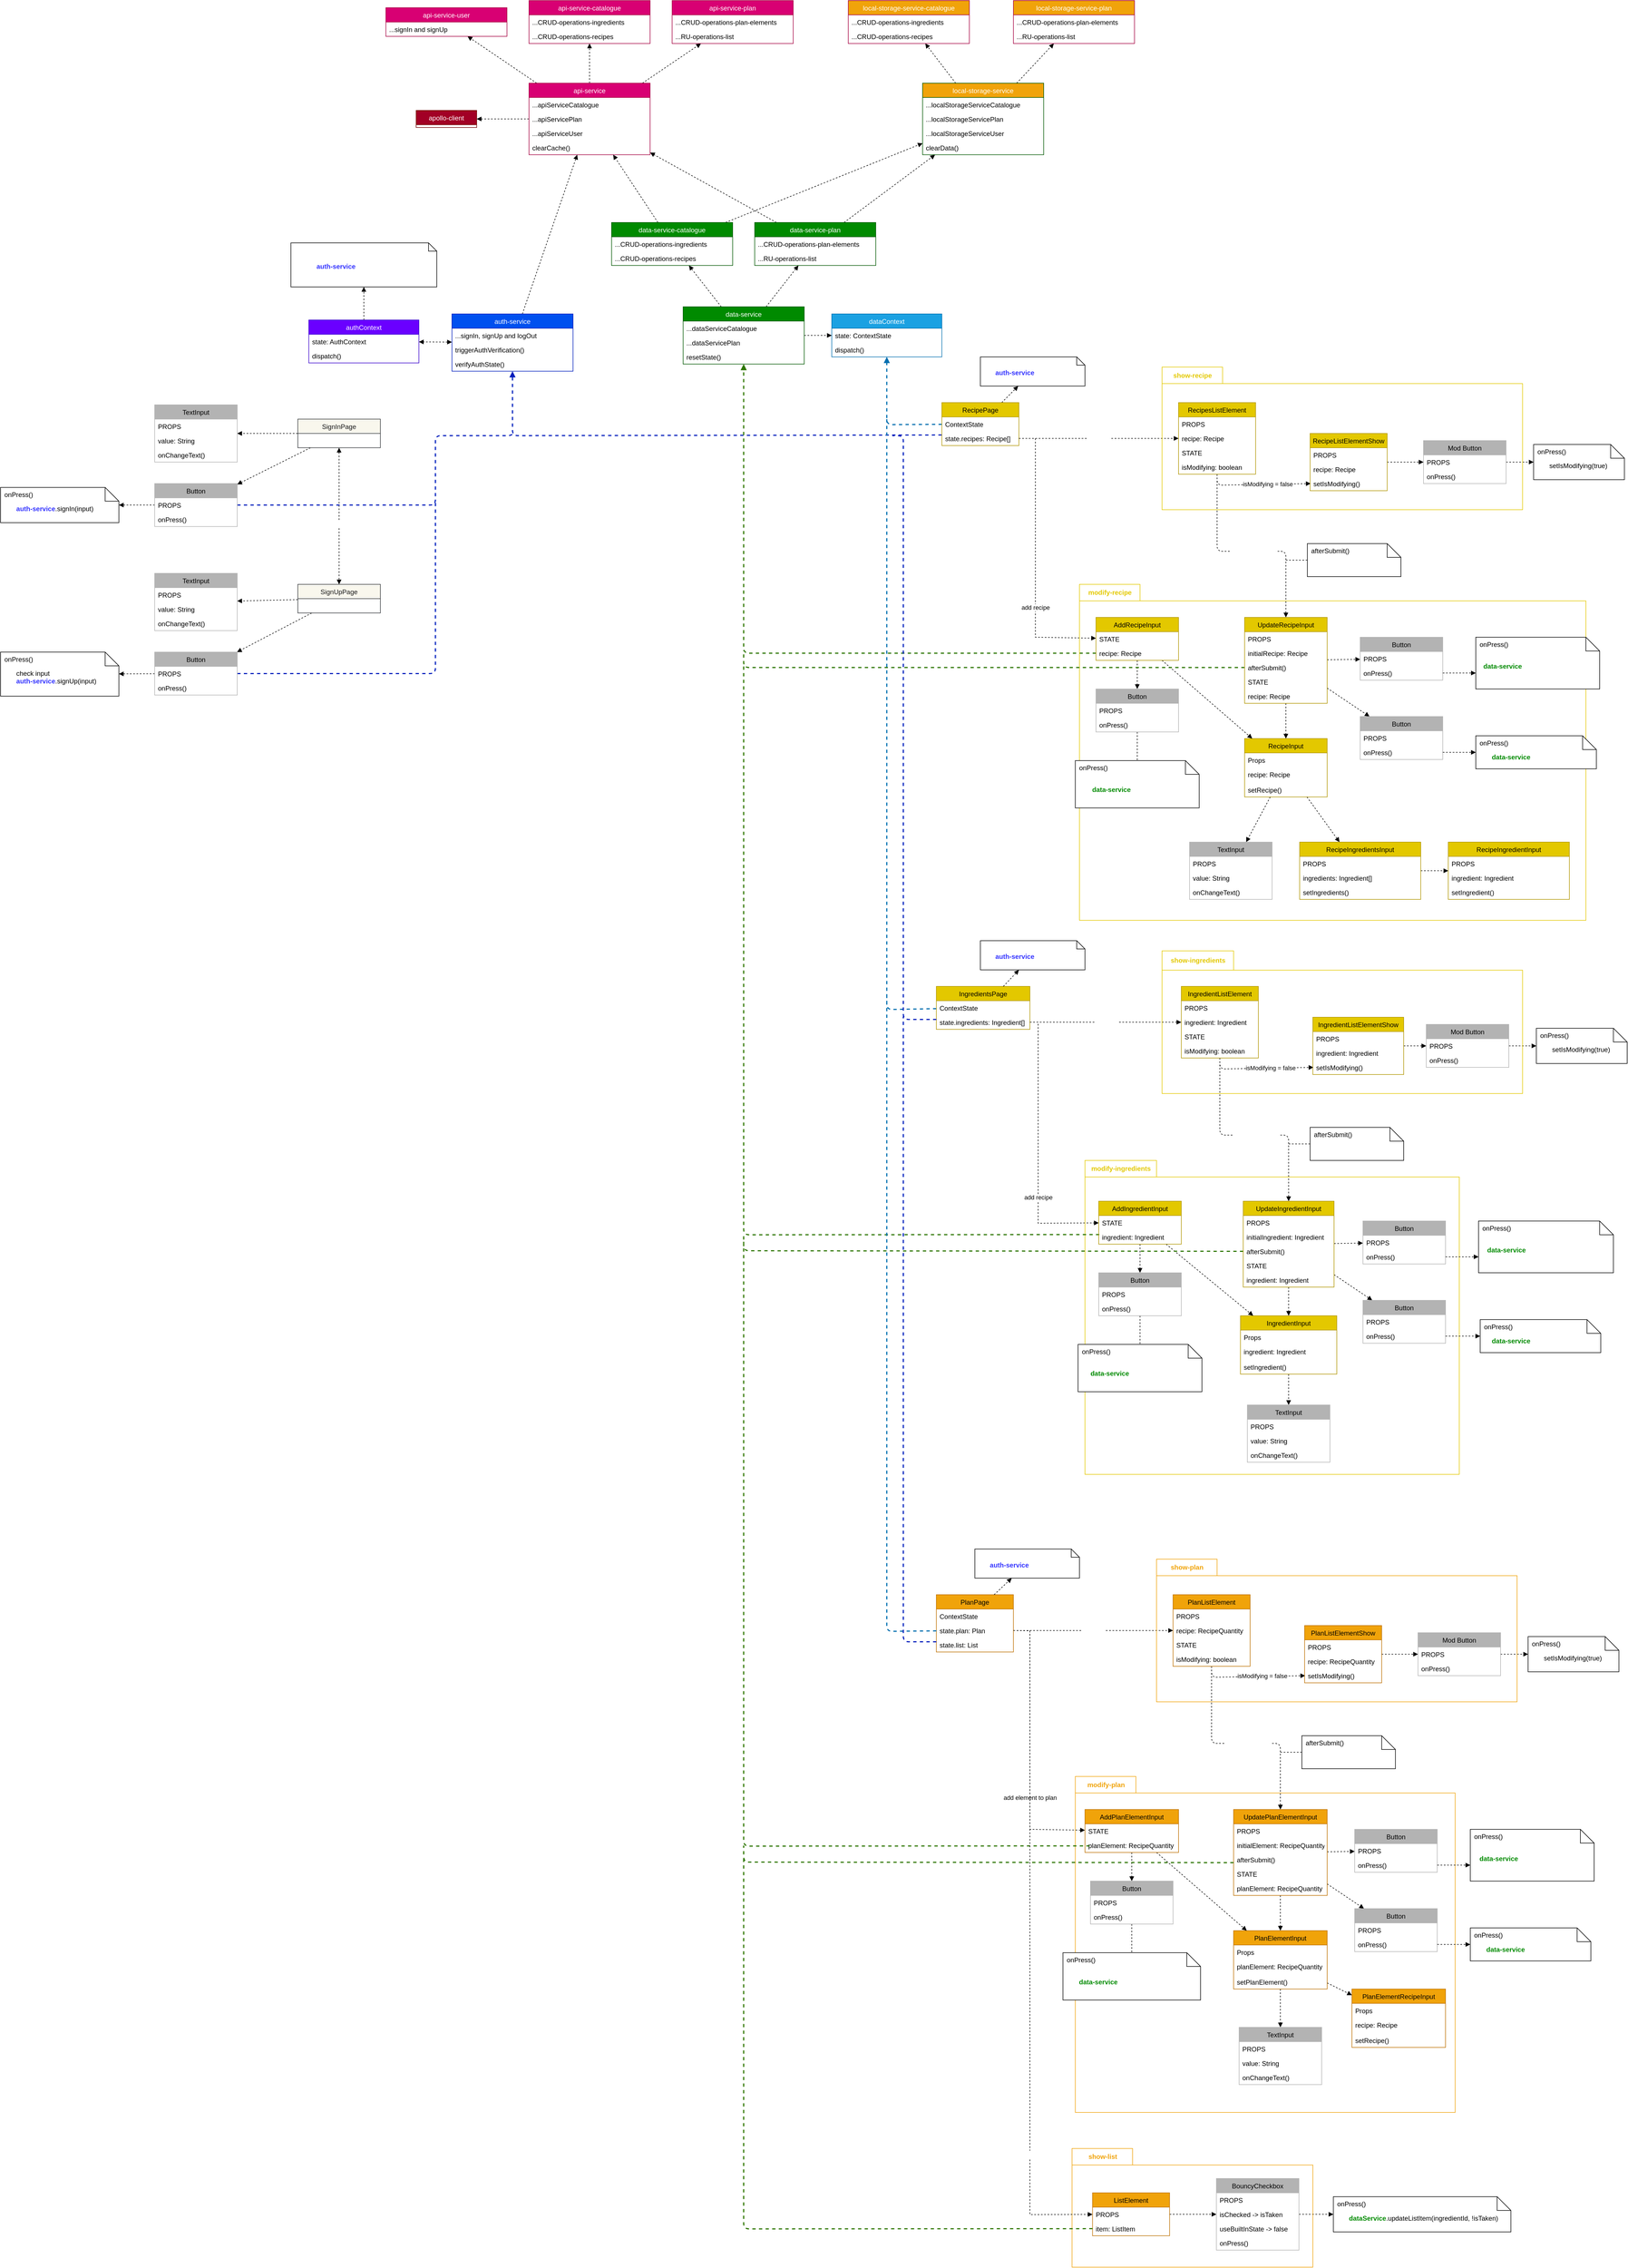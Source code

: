 <mxfile>
    <diagram id="C5RBs43oDa-KdzZeNtuy" name="Page-1">
        <mxGraphModel dx="2904" dy="1323" grid="1" gridSize="10" guides="1" tooltips="1" connect="1" arrows="1" fold="1" page="0" pageScale="1" pageWidth="827" pageHeight="1169" math="0" shadow="0">
            <root>
                <mxCell id="WIyWlLk6GJQsqaUBKTNV-0"/>
                <mxCell id="WIyWlLk6GJQsqaUBKTNV-1" parent="WIyWlLk6GJQsqaUBKTNV-0"/>
                <mxCell id="477" style="edgeStyle=none;html=1;dashed=1;endArrow=block;endFill=1;" parent="WIyWlLk6GJQsqaUBKTNV-1" source="0" target="467" edge="1">
                    <mxGeometry relative="1" as="geometry"/>
                </mxCell>
                <mxCell id="478" style="edgeStyle=none;html=1;dashed=1;endArrow=block;endFill=1;" parent="WIyWlLk6GJQsqaUBKTNV-1" source="0" target="472" edge="1">
                    <mxGeometry relative="1" as="geometry"/>
                </mxCell>
                <mxCell id="479" style="edgeStyle=none;html=1;dashed=1;endArrow=block;endFill=1;" parent="WIyWlLk6GJQsqaUBKTNV-1" source="0" target="462" edge="1">
                    <mxGeometry relative="1" as="geometry"/>
                </mxCell>
                <mxCell id="492" value="" style="edgeStyle=none;html=1;dashed=1;endArrow=block;endFill=1;" parent="WIyWlLk6GJQsqaUBKTNV-1" source="0" target="487" edge="1">
                    <mxGeometry relative="1" as="geometry"/>
                </mxCell>
                <mxCell id="0" value="api-service" style="swimlane;fontStyle=0;childLayout=stackLayout;horizontal=1;startSize=26;horizontalStack=0;resizeParent=1;resizeParentMax=0;resizeLast=0;collapsible=1;marginBottom=0;rounded=0;fillColor=#d80073;fontColor=#ffffff;strokeColor=#A50040;" parent="WIyWlLk6GJQsqaUBKTNV-1" vertex="1">
                    <mxGeometry x="-380" y="-150" width="220" height="130" as="geometry"/>
                </mxCell>
                <mxCell id="2" value="...apiServiceCatalogue" style="text;strokeColor=none;fillColor=none;align=left;verticalAlign=top;spacingLeft=4;spacingRight=4;overflow=hidden;rotatable=0;points=[[0,0.5],[1,0.5]];portConstraint=eastwest;rounded=0;" parent="0" vertex="1">
                    <mxGeometry y="26" width="220" height="26" as="geometry"/>
                </mxCell>
                <mxCell id="393" value="...apiServicePlan" style="text;strokeColor=none;fillColor=none;align=left;verticalAlign=top;spacingLeft=4;spacingRight=4;overflow=hidden;rotatable=0;points=[[0,0.5],[1,0.5]];portConstraint=eastwest;rounded=0;" parent="0" vertex="1">
                    <mxGeometry y="52" width="220" height="26" as="geometry"/>
                </mxCell>
                <mxCell id="394" value="...apiServiceUser" style="text;strokeColor=none;fillColor=none;align=left;verticalAlign=top;spacingLeft=4;spacingRight=4;overflow=hidden;rotatable=0;points=[[0,0.5],[1,0.5]];portConstraint=eastwest;rounded=0;" parent="0" vertex="1">
                    <mxGeometry y="78" width="220" height="26" as="geometry"/>
                </mxCell>
                <mxCell id="395" value="clearCache()" style="text;strokeColor=none;fillColor=none;align=left;verticalAlign=top;spacingLeft=4;spacingRight=4;overflow=hidden;rotatable=0;points=[[0,0.5],[1,0.5]];portConstraint=eastwest;rounded=0;" parent="0" vertex="1">
                    <mxGeometry y="104" width="220" height="26" as="geometry"/>
                </mxCell>
                <mxCell id="189" style="edgeStyle=none;html=1;endArrow=block;endFill=1;dashed=1;" parent="WIyWlLk6GJQsqaUBKTNV-1" source="8" target="183" edge="1">
                    <mxGeometry relative="1" as="geometry"/>
                </mxCell>
                <mxCell id="458" style="edgeStyle=none;html=1;dashed=1;endArrow=block;endFill=1;" parent="WIyWlLk6GJQsqaUBKTNV-1" source="8" target="454" edge="1">
                    <mxGeometry relative="1" as="geometry"/>
                </mxCell>
                <mxCell id="459" style="edgeStyle=none;html=1;dashed=1;endArrow=block;endFill=1;" parent="WIyWlLk6GJQsqaUBKTNV-1" source="8" target="450" edge="1">
                    <mxGeometry relative="1" as="geometry"/>
                </mxCell>
                <mxCell id="8" value="data-service" style="swimlane;fontStyle=0;childLayout=stackLayout;horizontal=1;startSize=26;fillColor=#008a00;horizontalStack=0;resizeParent=1;resizeParentMax=0;resizeLast=0;collapsible=1;marginBottom=0;fontColor=#ffffff;strokeColor=#005700;rounded=0;" parent="WIyWlLk6GJQsqaUBKTNV-1" vertex="1">
                    <mxGeometry x="-100" y="256" width="220" height="104" as="geometry"/>
                </mxCell>
                <mxCell id="437" value="...dataServiceCatalogue" style="text;strokeColor=none;fillColor=none;align=left;verticalAlign=top;spacingLeft=4;spacingRight=4;overflow=hidden;rotatable=0;points=[[0,0.5],[1,0.5]];portConstraint=eastwest;rounded=0;" parent="8" vertex="1">
                    <mxGeometry y="26" width="220" height="26" as="geometry"/>
                </mxCell>
                <mxCell id="448" value="...dataServicePlan" style="text;strokeColor=none;fillColor=none;align=left;verticalAlign=top;spacingLeft=4;spacingRight=4;overflow=hidden;rotatable=0;points=[[0,0.5],[1,0.5]];portConstraint=eastwest;rounded=0;" parent="8" vertex="1">
                    <mxGeometry y="52" width="220" height="26" as="geometry"/>
                </mxCell>
                <mxCell id="449" value="resetState()" style="text;strokeColor=none;fillColor=none;align=left;verticalAlign=top;spacingLeft=4;spacingRight=4;overflow=hidden;rotatable=0;points=[[0,0.5],[1,0.5]];portConstraint=eastwest;rounded=0;" parent="8" vertex="1">
                    <mxGeometry y="78" width="220" height="26" as="geometry"/>
                </mxCell>
                <mxCell id="42" style="edgeStyle=none;html=1;dashed=1;fontColor=#FFFFFF;endArrow=block;endFill=1;exitX=1;exitY=0.5;exitDx=0;exitDy=0;rounded=0;" parent="WIyWlLk6GJQsqaUBKTNV-1" source="16" target="132" edge="1">
                    <mxGeometry relative="1" as="geometry">
                        <Array as="points">
                            <mxPoint x="540" y="495"/>
                            <mxPoint x="540" y="856"/>
                        </Array>
                        <mxPoint x="510" y="581.0" as="sourcePoint"/>
                        <mxPoint x="560" y="856" as="targetPoint"/>
                    </mxGeometry>
                </mxCell>
                <mxCell id="93" value="add recipe" style="edgeLabel;html=1;align=center;verticalAlign=middle;resizable=0;points=[];" parent="42" vertex="1" connectable="0">
                    <mxGeometry x="-0.214" y="2" relative="1" as="geometry">
                        <mxPoint x="-2" y="140" as="offset"/>
                    </mxGeometry>
                </mxCell>
                <mxCell id="190" style="edgeStyle=none;html=1;dashed=1;endArrow=block;endFill=1;fillColor=#1ba1e2;strokeColor=#006EAF;strokeWidth=2;" parent="WIyWlLk6GJQsqaUBKTNV-1" source="14" target="183" edge="1">
                    <mxGeometry relative="1" as="geometry">
                        <Array as="points">
                            <mxPoint x="270" y="470"/>
                        </Array>
                    </mxGeometry>
                </mxCell>
                <mxCell id="506" style="edgeStyle=none;html=1;dashed=1;fontColor=#3333FF;endArrow=block;endFill=1;" parent="WIyWlLk6GJQsqaUBKTNV-1" source="14" target="504" edge="1">
                    <mxGeometry relative="1" as="geometry"/>
                </mxCell>
                <mxCell id="511" style="edgeStyle=none;html=1;dashed=1;fontColor=#3333FF;endArrow=block;endFill=1;exitX=-0.002;exitY=0.261;exitDx=0;exitDy=0;exitPerimeter=0;strokeWidth=2;fillColor=#0050ef;strokeColor=#001DBC;" parent="WIyWlLk6GJQsqaUBKTNV-1" source="16" target="493" edge="1">
                    <mxGeometry relative="1" as="geometry">
                        <Array as="points">
                            <mxPoint x="-410" y="490"/>
                        </Array>
                    </mxGeometry>
                </mxCell>
                <mxCell id="14" value="RecipePage" style="swimlane;fontStyle=0;childLayout=stackLayout;horizontal=1;startSize=26;fillColor=#e3c800;horizontalStack=0;resizeParent=1;resizeParentMax=0;resizeLast=0;collapsible=1;marginBottom=0;fontColor=#000000;strokeColor=#B09500;rounded=0;" parent="WIyWlLk6GJQsqaUBKTNV-1" vertex="1">
                    <mxGeometry x="370" y="430" width="140" height="78" as="geometry"/>
                </mxCell>
                <mxCell id="15" value="ContextState" style="text;strokeColor=none;fillColor=none;align=left;verticalAlign=top;spacingLeft=4;spacingRight=4;overflow=hidden;rotatable=0;points=[[0,0.5],[1,0.5]];portConstraint=eastwest;rounded=0;" parent="14" vertex="1">
                    <mxGeometry y="26" width="140" height="26" as="geometry"/>
                </mxCell>
                <mxCell id="16" value="state.recipes: Recipe[]" style="text;strokeColor=none;fillColor=none;align=left;verticalAlign=top;spacingLeft=4;spacingRight=4;overflow=hidden;rotatable=0;points=[[0,0.5],[1,0.5]];portConstraint=eastwest;rounded=0;" parent="14" vertex="1">
                    <mxGeometry y="52" width="140" height="26" as="geometry"/>
                </mxCell>
                <mxCell id="101" style="edgeStyle=none;html=1;dashed=1;endArrow=block;endFill=1;entryX=0;entryY=0.5;entryDx=0;entryDy=0;" parent="WIyWlLk6GJQsqaUBKTNV-1" source="30" edge="1">
                    <mxGeometry relative="1" as="geometry">
                        <Array as="points">
                            <mxPoint x="870" y="580"/>
                        </Array>
                        <mxPoint x="1040" y="577" as="targetPoint"/>
                    </mxGeometry>
                </mxCell>
                <mxCell id="102" value="isModifying = false" style="edgeLabel;html=1;align=center;verticalAlign=middle;resizable=0;points=[];" parent="101" vertex="1" connectable="0">
                    <mxGeometry x="0.171" y="3" relative="1" as="geometry">
                        <mxPoint y="2" as="offset"/>
                    </mxGeometry>
                </mxCell>
                <mxCell id="169" style="edgeStyle=none;html=1;dashed=1;fontSize=11;fontColor=#B3B3B3;endArrow=block;endFill=1;" parent="WIyWlLk6GJQsqaUBKTNV-1" source="30" target="160" edge="1">
                    <mxGeometry relative="1" as="geometry">
                        <Array as="points">
                            <mxPoint x="870" y="700"/>
                            <mxPoint x="995" y="700"/>
                        </Array>
                    </mxGeometry>
                </mxCell>
                <mxCell id="170" value="&lt;font color=&quot;#ffffff&quot;&gt;isModifying = true&lt;/font&gt;" style="edgeLabel;html=1;align=center;verticalAlign=middle;resizable=0;points=[];fontSize=11;fontColor=#B3B3B3;" parent="169" vertex="1" connectable="0">
                    <mxGeometry x="0.067" y="-3" relative="1" as="geometry">
                        <mxPoint y="-3" as="offset"/>
                    </mxGeometry>
                </mxCell>
                <mxCell id="30" value="RecipesListElement" style="swimlane;fontStyle=0;childLayout=stackLayout;horizontal=1;startSize=26;fillColor=#e3c800;horizontalStack=0;resizeParent=1;resizeParentMax=0;resizeLast=0;collapsible=1;marginBottom=0;fontColor=#000000;strokeColor=#B09500;rounded=0;" parent="WIyWlLk6GJQsqaUBKTNV-1" vertex="1">
                    <mxGeometry x="800" y="430" width="140" height="130" as="geometry"/>
                </mxCell>
                <mxCell id="31" value="PROPS" style="text;strokeColor=none;fillColor=none;align=left;verticalAlign=top;spacingLeft=4;spacingRight=4;overflow=hidden;rotatable=0;points=[[0,0.5],[1,0.5]];portConstraint=eastwest;rounded=0;" parent="30" vertex="1">
                    <mxGeometry y="26" width="140" height="26" as="geometry"/>
                </mxCell>
                <mxCell id="32" value="recipe: Recipe" style="text;strokeColor=none;fillColor=none;align=left;verticalAlign=top;spacingLeft=4;spacingRight=4;overflow=hidden;rotatable=0;points=[[0,0.5],[1,0.5]];portConstraint=eastwest;rounded=0;" parent="30" vertex="1">
                    <mxGeometry y="52" width="140" height="26" as="geometry"/>
                </mxCell>
                <mxCell id="80" value="STATE" style="text;strokeColor=none;fillColor=none;align=left;verticalAlign=top;spacingLeft=4;spacingRight=4;overflow=hidden;rotatable=0;points=[[0,0.5],[1,0.5]];portConstraint=eastwest;rounded=0;" parent="30" vertex="1">
                    <mxGeometry y="78" width="140" height="26" as="geometry"/>
                </mxCell>
                <mxCell id="81" value="isModifying: boolean" style="text;strokeColor=none;fillColor=none;align=left;verticalAlign=top;spacingLeft=4;spacingRight=4;overflow=hidden;rotatable=0;points=[[0,0.5],[1,0.5]];portConstraint=eastwest;rounded=0;" parent="30" vertex="1">
                    <mxGeometry y="104" width="140" height="26" as="geometry"/>
                </mxCell>
                <mxCell id="35" value="&lt;font color=&quot;#ffffff&quot;&gt;contains&lt;/font&gt;" style="edgeStyle=none;html=1;dashed=1;fontColor=#E3C800;endArrow=block;endFill=1;rounded=0;" parent="WIyWlLk6GJQsqaUBKTNV-1" source="16" target="30" edge="1">
                    <mxGeometry relative="1" as="geometry">
                        <mxPoint x="720.0" y="495" as="sourcePoint"/>
                    </mxGeometry>
                </mxCell>
                <mxCell id="76" style="edgeStyle=none;html=1;dashed=1;endArrow=block;endFill=1;exitX=0;exitY=0.5;exitDx=0;exitDy=0;fillColor=#60a917;strokeColor=#2D7600;strokeWidth=2;" parent="WIyWlLk6GJQsqaUBKTNV-1" source="138" target="8" edge="1">
                    <mxGeometry relative="1" as="geometry">
                        <Array as="points">
                            <mxPoint x="10" y="885"/>
                        </Array>
                        <mxPoint x="270" y="490" as="targetPoint"/>
                        <mxPoint x="550" y="925" as="sourcePoint"/>
                    </mxGeometry>
                </mxCell>
                <mxCell id="158" style="edgeStyle=none;html=1;dashed=1;fontSize=11;fontColor=#B3B3B3;endArrow=block;endFill=1;" parent="WIyWlLk6GJQsqaUBKTNV-1" source="36" target="55" edge="1">
                    <mxGeometry relative="1" as="geometry"/>
                </mxCell>
                <mxCell id="159" style="edgeStyle=none;html=1;dashed=1;fontSize=11;fontColor=#B3B3B3;endArrow=block;endFill=1;" parent="WIyWlLk6GJQsqaUBKTNV-1" source="36" target="43" edge="1">
                    <mxGeometry relative="1" as="geometry"/>
                </mxCell>
                <mxCell id="36" value="RecipeInput" style="swimlane;fontStyle=0;childLayout=stackLayout;horizontal=1;startSize=26;fillColor=#e3c800;horizontalStack=0;resizeParent=1;resizeParentMax=0;resizeLast=0;collapsible=1;marginBottom=0;fontColor=#000000;strokeColor=#B09500;rounded=0;" parent="WIyWlLk6GJQsqaUBKTNV-1" vertex="1">
                    <mxGeometry x="920" y="1040" width="150" height="106" as="geometry"/>
                </mxCell>
                <mxCell id="107" value="Props" style="text;strokeColor=none;fillColor=none;align=left;verticalAlign=top;spacingLeft=4;spacingRight=4;overflow=hidden;rotatable=0;points=[[0,0.5],[1,0.5]];portConstraint=eastwest;rounded=0;" parent="36" vertex="1">
                    <mxGeometry y="26" width="150" height="26" as="geometry"/>
                </mxCell>
                <mxCell id="38" value="recipe: Recipe" style="text;strokeColor=none;fillColor=none;align=left;verticalAlign=top;spacingLeft=4;spacingRight=4;overflow=hidden;rotatable=0;points=[[0,0.5],[1,0.5]];portConstraint=eastwest;rounded=0;" parent="36" vertex="1">
                    <mxGeometry y="52" width="150" height="28" as="geometry"/>
                </mxCell>
                <mxCell id="142" value="setRecipe()" style="text;strokeColor=none;fillColor=none;align=left;verticalAlign=top;spacingLeft=4;spacingRight=4;overflow=hidden;rotatable=0;points=[[0,0.5],[1,0.5]];portConstraint=eastwest;rounded=0;" parent="36" vertex="1">
                    <mxGeometry y="80" width="150" height="26" as="geometry"/>
                </mxCell>
                <mxCell id="54" style="edgeStyle=none;html=1;dashed=1;fontColor=#FFFFFF;endArrow=block;endFill=1;rounded=0;" parent="WIyWlLk6GJQsqaUBKTNV-1" source="43" target="49" edge="1">
                    <mxGeometry relative="1" as="geometry"/>
                </mxCell>
                <mxCell id="43" value="RecipeIngredientsInput" style="swimlane;fontStyle=0;childLayout=stackLayout;horizontal=1;startSize=26;fillColor=#e3c800;horizontalStack=0;resizeParent=1;resizeParentMax=0;resizeLast=0;collapsible=1;marginBottom=0;fontColor=#000000;strokeColor=#B09500;rounded=0;" parent="WIyWlLk6GJQsqaUBKTNV-1" vertex="1">
                    <mxGeometry x="1020" y="1228" width="220" height="104" as="geometry"/>
                </mxCell>
                <mxCell id="44" value="PROPS" style="text;strokeColor=none;fillColor=none;align=left;verticalAlign=top;spacingLeft=4;spacingRight=4;overflow=hidden;rotatable=0;points=[[0,0.5],[1,0.5]];portConstraint=eastwest;rounded=0;" parent="43" vertex="1">
                    <mxGeometry y="26" width="220" height="26" as="geometry"/>
                </mxCell>
                <mxCell id="45" value="ingredients: Ingredient[]" style="text;strokeColor=none;fillColor=none;align=left;verticalAlign=top;spacingLeft=4;spacingRight=4;overflow=hidden;rotatable=0;points=[[0,0.5],[1,0.5]];portConstraint=eastwest;rounded=0;" parent="43" vertex="1">
                    <mxGeometry y="52" width="220" height="26" as="geometry"/>
                </mxCell>
                <mxCell id="48" value="setIngredients()" style="text;strokeColor=none;fillColor=none;align=left;verticalAlign=top;spacingLeft=4;spacingRight=4;overflow=hidden;rotatable=0;points=[[0,0.5],[1,0.5]];portConstraint=eastwest;rounded=0;" parent="43" vertex="1">
                    <mxGeometry y="78" width="220" height="26" as="geometry"/>
                </mxCell>
                <mxCell id="49" value="RecipeIngredientInput" style="swimlane;fontStyle=0;childLayout=stackLayout;horizontal=1;startSize=26;fillColor=#e3c800;horizontalStack=0;resizeParent=1;resizeParentMax=0;resizeLast=0;collapsible=1;marginBottom=0;fontColor=#000000;strokeColor=#B09500;rounded=0;" parent="WIyWlLk6GJQsqaUBKTNV-1" vertex="1">
                    <mxGeometry x="1290" y="1228" width="220" height="104" as="geometry"/>
                </mxCell>
                <mxCell id="50" value="PROPS" style="text;strokeColor=none;fillColor=none;align=left;verticalAlign=top;spacingLeft=4;spacingRight=4;overflow=hidden;rotatable=0;points=[[0,0.5],[1,0.5]];portConstraint=eastwest;rounded=0;" parent="49" vertex="1">
                    <mxGeometry y="26" width="220" height="26" as="geometry"/>
                </mxCell>
                <mxCell id="51" value="ingredient: Ingredient" style="text;strokeColor=none;fillColor=none;align=left;verticalAlign=top;spacingLeft=4;spacingRight=4;overflow=hidden;rotatable=0;points=[[0,0.5],[1,0.5]];portConstraint=eastwest;rounded=0;" parent="49" vertex="1">
                    <mxGeometry y="52" width="220" height="26" as="geometry"/>
                </mxCell>
                <mxCell id="52" value="setIngredient()" style="text;strokeColor=none;fillColor=none;align=left;verticalAlign=top;spacingLeft=4;spacingRight=4;overflow=hidden;rotatable=0;points=[[0,0.5],[1,0.5]];portConstraint=eastwest;rounded=0;" parent="49" vertex="1">
                    <mxGeometry y="78" width="220" height="26" as="geometry"/>
                </mxCell>
                <mxCell id="55" value="TextInput" style="swimlane;fontStyle=0;childLayout=stackLayout;horizontal=1;startSize=26;fillColor=#B3B3B3;horizontalStack=0;resizeParent=1;resizeParentMax=0;resizeLast=0;collapsible=1;marginBottom=0;fontColor=#000000;strokeColor=#B3B3B3;rounded=0;" parent="WIyWlLk6GJQsqaUBKTNV-1" vertex="1">
                    <mxGeometry x="820" y="1228" width="150" height="104" as="geometry"/>
                </mxCell>
                <mxCell id="56" value="PROPS" style="text;strokeColor=none;fillColor=none;align=left;verticalAlign=top;spacingLeft=4;spacingRight=4;overflow=hidden;rotatable=0;points=[[0,0.5],[1,0.5]];portConstraint=eastwest;rounded=0;" parent="55" vertex="1">
                    <mxGeometry y="26" width="150" height="26" as="geometry"/>
                </mxCell>
                <mxCell id="57" value="value: String" style="text;strokeColor=none;fillColor=none;align=left;verticalAlign=top;spacingLeft=4;spacingRight=4;overflow=hidden;rotatable=0;points=[[0,0.5],[1,0.5]];portConstraint=eastwest;rounded=0;" parent="55" vertex="1">
                    <mxGeometry y="52" width="150" height="26" as="geometry"/>
                </mxCell>
                <mxCell id="58" value="onChangeText()" style="text;strokeColor=none;fillColor=none;align=left;verticalAlign=top;spacingLeft=4;spacingRight=4;overflow=hidden;rotatable=0;points=[[0,0.5],[1,0.5]];portConstraint=eastwest;rounded=0;" parent="55" vertex="1">
                    <mxGeometry y="78" width="150" height="26" as="geometry"/>
                </mxCell>
                <mxCell id="63" value="Button" style="swimlane;fontStyle=0;childLayout=stackLayout;horizontal=1;startSize=26;fillColor=#B3B3B3;horizontalStack=0;resizeParent=1;resizeParentMax=0;resizeLast=0;collapsible=1;marginBottom=0;fontColor=#000000;strokeColor=#B3B3B3;rounded=0;" parent="WIyWlLk6GJQsqaUBKTNV-1" vertex="1">
                    <mxGeometry x="1130" y="856" width="150" height="78" as="geometry"/>
                </mxCell>
                <mxCell id="64" value="PROPS" style="text;strokeColor=none;fillColor=none;align=left;verticalAlign=top;spacingLeft=4;spacingRight=4;overflow=hidden;rotatable=0;points=[[0,0.5],[1,0.5]];portConstraint=eastwest;rounded=0;" parent="63" vertex="1">
                    <mxGeometry y="26" width="150" height="26" as="geometry"/>
                </mxCell>
                <mxCell id="65" value="onPress()" style="text;strokeColor=none;fillColor=none;align=left;verticalAlign=top;spacingLeft=4;spacingRight=4;overflow=hidden;rotatable=0;points=[[0,0.5],[1,0.5]];portConstraint=eastwest;rounded=0;" parent="63" vertex="1">
                    <mxGeometry y="52" width="150" height="26" as="geometry"/>
                </mxCell>
                <mxCell id="92" style="edgeStyle=none;html=1;dashed=1;endArrow=block;endFill=1;" parent="WIyWlLk6GJQsqaUBKTNV-1" source="82" target="88" edge="1">
                    <mxGeometry relative="1" as="geometry"/>
                </mxCell>
                <mxCell id="82" value="Mod Button" style="swimlane;fontStyle=0;childLayout=stackLayout;horizontal=1;startSize=26;fillColor=#B3B3B3;horizontalStack=0;resizeParent=1;resizeParentMax=0;resizeLast=0;collapsible=1;marginBottom=0;fontColor=#000000;strokeColor=#B3B3B3;rounded=0;" parent="WIyWlLk6GJQsqaUBKTNV-1" vertex="1">
                    <mxGeometry x="1245" y="499" width="150" height="78" as="geometry"/>
                </mxCell>
                <mxCell id="83" value="PROPS" style="text;strokeColor=none;fillColor=none;align=left;verticalAlign=top;spacingLeft=4;spacingRight=4;overflow=hidden;rotatable=0;points=[[0,0.5],[1,0.5]];portConstraint=eastwest;rounded=0;" parent="82" vertex="1">
                    <mxGeometry y="26" width="150" height="26" as="geometry"/>
                </mxCell>
                <mxCell id="84" value="onPress()" style="text;strokeColor=none;fillColor=none;align=left;verticalAlign=top;spacingLeft=4;spacingRight=4;overflow=hidden;rotatable=0;points=[[0,0.5],[1,0.5]];portConstraint=eastwest;rounded=0;" parent="82" vertex="1">
                    <mxGeometry y="52" width="150" height="26" as="geometry"/>
                </mxCell>
                <mxCell id="88" value="&lt;span style=&quot;white-space: pre;&quot;&gt;&#x9;&lt;/span&gt;setIsModifying(true)" style="shape=note2;boundedLbl=1;whiteSpace=wrap;html=1;size=25;verticalAlign=top;align=left;" parent="WIyWlLk6GJQsqaUBKTNV-1" vertex="1">
                    <mxGeometry x="1445" y="506" width="165" height="64" as="geometry"/>
                </mxCell>
                <mxCell id="89" value="onPress()" style="resizeWidth=1;part=1;strokeColor=none;fillColor=none;align=left;spacingLeft=5;" parent="88" vertex="1">
                    <mxGeometry width="165.0" height="25" relative="1" as="geometry"/>
                </mxCell>
                <mxCell id="124" style="edgeStyle=none;html=1;dashed=1;endArrow=block;endFill=1;" parent="WIyWlLk6GJQsqaUBKTNV-1" source="96" target="82" edge="1">
                    <mxGeometry relative="1" as="geometry"/>
                </mxCell>
                <mxCell id="96" value="RecipeListElementShow" style="swimlane;fontStyle=0;childLayout=stackLayout;horizontal=1;startSize=26;fillColor=#e3c800;horizontalStack=0;resizeParent=1;resizeParentMax=0;resizeLast=0;collapsible=1;marginBottom=0;fontColor=#000000;strokeColor=#B09500;rounded=0;" parent="WIyWlLk6GJQsqaUBKTNV-1" vertex="1">
                    <mxGeometry x="1039" y="486" width="140" height="104" as="geometry"/>
                </mxCell>
                <mxCell id="97" value="PROPS" style="text;strokeColor=none;fillColor=none;align=left;verticalAlign=top;spacingLeft=4;spacingRight=4;overflow=hidden;rotatable=0;points=[[0,0.5],[1,0.5]];portConstraint=eastwest;rounded=0;" parent="96" vertex="1">
                    <mxGeometry y="26" width="140" height="26" as="geometry"/>
                </mxCell>
                <mxCell id="98" value="recipe: Recipe" style="text;strokeColor=none;fillColor=none;align=left;verticalAlign=top;spacingLeft=4;spacingRight=4;overflow=hidden;rotatable=0;points=[[0,0.5],[1,0.5]];portConstraint=eastwest;rounded=0;" parent="96" vertex="1">
                    <mxGeometry y="52" width="140" height="26" as="geometry"/>
                </mxCell>
                <mxCell id="125" value="setIsModifying()" style="text;strokeColor=none;fillColor=none;align=left;verticalAlign=top;spacingLeft=4;spacingRight=4;overflow=hidden;rotatable=0;points=[[0,0.5],[1,0.5]];portConstraint=eastwest;rounded=0;" parent="96" vertex="1">
                    <mxGeometry y="78" width="140" height="26" as="geometry"/>
                </mxCell>
                <mxCell id="103" value="&lt;font color=&quot;#e3c800&quot;&gt;modify-recipe&lt;/font&gt;" style="shape=folder;fontStyle=1;tabWidth=110;tabHeight=30;tabPosition=left;html=1;boundedLbl=1;labelInHeader=1;container=1;collapsible=0;fillColor=none;strokeColor=#E3C800;" parent="WIyWlLk6GJQsqaUBKTNV-1" vertex="1">
                    <mxGeometry x="620" y="760" width="920" height="610" as="geometry"/>
                </mxCell>
                <mxCell id="104" value="" style="html=1;strokeColor=none;resizeWidth=1;resizeHeight=1;fillColor=none;part=1;connectable=0;allowArrows=0;deletable=0;" parent="103" vertex="1">
                    <mxGeometry width="915.132" height="427.0" relative="1" as="geometry">
                        <mxPoint y="30" as="offset"/>
                    </mxGeometry>
                </mxCell>
                <mxCell id="175" value="&lt;div style=&quot;&quot;&gt;&lt;span style=&quot;color: rgb(255, 255, 255);&quot;&gt;&lt;div style=&quot;text-align: left;&quot;&gt;&lt;font style=&quot;background-color: initial;&quot; color=&quot;#008a00&quot;&gt;&lt;b&gt;data-service&lt;/b&gt;&lt;/font&gt;&lt;span style=&quot;background-color: initial;&quot;&gt;.deleteRecipe(id)&lt;/span&gt;&lt;/div&gt;&lt;/span&gt;&lt;/div&gt;&lt;div style=&quot;text-align: left;&quot;&gt;&lt;span style=&quot;color: rgb(255, 255, 255); background-color: initial;&quot;&gt;&lt;span style=&quot;&quot;&gt;&#x9;&lt;/span&gt;&lt;/span&gt;&lt;/div&gt;" style="shape=note2;boundedLbl=1;whiteSpace=wrap;html=1;size=25;verticalAlign=top;align=center;" parent="103" vertex="1">
                    <mxGeometry x="720.002" y="275" width="219.048" height="60" as="geometry"/>
                </mxCell>
                <mxCell id="176" value="onPress()" style="resizeWidth=1;part=1;strokeColor=none;fillColor=none;align=left;spacingLeft=5;" parent="175" vertex="1">
                    <mxGeometry width="219.048" height="25" relative="1" as="geometry"/>
                </mxCell>
                <mxCell id="105" value="&lt;font color=&quot;#e3c800&quot;&gt;show-recipe&lt;/font&gt;" style="shape=folder;fontStyle=1;tabWidth=110;tabHeight=30;tabPosition=left;html=1;boundedLbl=1;labelInHeader=1;container=1;collapsible=0;fillColor=none;strokeColor=#E3C800;" parent="WIyWlLk6GJQsqaUBKTNV-1" vertex="1">
                    <mxGeometry x="770" y="365.5" width="655" height="259" as="geometry"/>
                </mxCell>
                <mxCell id="106" value="" style="html=1;strokeColor=none;resizeWidth=1;resizeHeight=1;fillColor=none;part=1;connectable=0;allowArrows=0;deletable=0;" parent="105" vertex="1">
                    <mxGeometry width="655.0" height="181.3" relative="1" as="geometry">
                        <mxPoint y="30" as="offset"/>
                    </mxGeometry>
                </mxCell>
                <mxCell id="111" style="edgeStyle=none;html=1;dashed=1;endArrow=block;endFill=1;" parent="WIyWlLk6GJQsqaUBKTNV-1" source="65" edge="1">
                    <mxGeometry relative="1" as="geometry">
                        <mxPoint x="1340" y="921" as="targetPoint"/>
                    </mxGeometry>
                </mxCell>
                <mxCell id="117" value="&lt;div style=&quot;text-align: left;&quot;&gt;&lt;span style=&quot;background-color: initial; color: rgb(255, 255, 255);&quot;&gt;checkFormContent&lt;/span&gt;&lt;br&gt;&lt;/div&gt;&lt;div style=&quot;text-align: left;&quot;&gt;&lt;span style=&quot;color: rgb(255, 255, 255); text-align: center;&quot;&gt;&lt;div style=&quot;text-align: left;&quot;&gt;&lt;font style=&quot;background-color: initial;&quot; color=&quot;#008a00&quot;&gt;&lt;b&gt;data-service&lt;/b&gt;&lt;/font&gt;&lt;span style=&quot;background-color: initial;&quot;&gt;.updateRecipe(id, input)&lt;/span&gt;&lt;/div&gt;&lt;/span&gt;&lt;div style=&quot;&quot;&gt;&lt;font color=&quot;#ffffff&quot;&gt;afterSubmit()&lt;/font&gt;&lt;/div&gt;&lt;span style=&quot;color: rgb(255, 255, 255); background-color: initial;&quot;&gt;&lt;span style=&quot;&quot;&gt;&#x9;&lt;/span&gt;&lt;/span&gt;&lt;/div&gt;" style="shape=note2;boundedLbl=1;whiteSpace=wrap;html=1;size=25;verticalAlign=top;align=center;" parent="WIyWlLk6GJQsqaUBKTNV-1" vertex="1">
                    <mxGeometry x="1340" y="856" width="225" height="94" as="geometry"/>
                </mxCell>
                <mxCell id="118" value="onPress()" style="resizeWidth=1;part=1;strokeColor=none;fillColor=none;align=left;spacingLeft=5;" parent="117" vertex="1">
                    <mxGeometry width="225.0" height="25" relative="1" as="geometry"/>
                </mxCell>
                <mxCell id="130" style="edgeStyle=none;html=1;dashed=1;endArrow=none;endFill=0;" parent="WIyWlLk6GJQsqaUBKTNV-1" source="127" edge="1">
                    <mxGeometry relative="1" as="geometry">
                        <mxPoint x="994" y="716" as="targetPoint"/>
                    </mxGeometry>
                </mxCell>
                <mxCell id="127" value="&lt;div style=&quot;text-align: left;&quot;&gt;&lt;font color=&quot;#ffffff&quot;&gt;setIsModifying(false)&lt;/font&gt;&lt;/div&gt;&lt;span style=&quot;color: rgb(255, 255, 255);&quot;&gt;&lt;div style=&quot;text-align: left;&quot;&gt;&lt;span style=&quot;background-color: initial;&quot;&gt;&lt;span style=&quot;&quot;&gt;&#x9;&lt;/span&gt;&lt;/span&gt;&lt;/div&gt;&lt;/span&gt;" style="shape=note2;boundedLbl=1;whiteSpace=wrap;html=1;size=25;verticalAlign=top;align=center;" parent="WIyWlLk6GJQsqaUBKTNV-1" vertex="1">
                    <mxGeometry x="1034" y="686" width="170" height="60" as="geometry"/>
                </mxCell>
                <mxCell id="128" value="afterSubmit()" style="resizeWidth=1;part=1;strokeColor=none;fillColor=none;align=left;spacingLeft=5;" parent="127" vertex="1">
                    <mxGeometry width="170.0" height="25" relative="1" as="geometry"/>
                </mxCell>
                <mxCell id="153" style="edgeStyle=none;html=1;dashed=1;fontSize=11;fontColor=#B3B3B3;endArrow=block;endFill=1;" parent="WIyWlLk6GJQsqaUBKTNV-1" source="132" target="149" edge="1">
                    <mxGeometry relative="1" as="geometry"/>
                </mxCell>
                <mxCell id="157" style="edgeStyle=none;html=1;dashed=1;fontSize=11;fontColor=#B3B3B3;endArrow=block;endFill=1;" parent="WIyWlLk6GJQsqaUBKTNV-1" source="132" target="36" edge="1">
                    <mxGeometry relative="1" as="geometry"/>
                </mxCell>
                <mxCell id="132" value="AddRecipeInput" style="swimlane;fontStyle=0;childLayout=stackLayout;horizontal=1;startSize=26;fillColor=#e3c800;horizontalStack=0;resizeParent=1;resizeParentMax=0;resizeLast=0;collapsible=1;marginBottom=0;fontColor=#000000;strokeColor=#B09500;rounded=0;" parent="WIyWlLk6GJQsqaUBKTNV-1" vertex="1">
                    <mxGeometry x="650" y="820" width="150" height="78" as="geometry"/>
                </mxCell>
                <mxCell id="137" value="STATE" style="text;strokeColor=none;fillColor=none;align=left;verticalAlign=top;spacingLeft=4;spacingRight=4;overflow=hidden;rotatable=0;points=[[0,0.5],[1,0.5]];portConstraint=eastwest;rounded=0;" parent="132" vertex="1">
                    <mxGeometry y="26" width="150" height="26" as="geometry"/>
                </mxCell>
                <mxCell id="138" value="recipe: Recipe" style="text;strokeColor=none;fillColor=none;align=left;verticalAlign=top;spacingLeft=4;spacingRight=4;overflow=hidden;rotatable=0;points=[[0,0.5],[1,0.5]];portConstraint=eastwest;rounded=0;" parent="132" vertex="1">
                    <mxGeometry y="52" width="150" height="26" as="geometry"/>
                </mxCell>
                <mxCell id="156" style="edgeStyle=none;html=1;dashed=1;fontSize=11;fontColor=#B3B3B3;endArrow=none;endFill=0;" parent="WIyWlLk6GJQsqaUBKTNV-1" source="149" target="154" edge="1">
                    <mxGeometry relative="1" as="geometry"/>
                </mxCell>
                <mxCell id="149" value="Button" style="swimlane;fontStyle=0;childLayout=stackLayout;horizontal=1;startSize=26;fillColor=#B3B3B3;horizontalStack=0;resizeParent=1;resizeParentMax=0;resizeLast=0;collapsible=1;marginBottom=0;fontColor=#000000;strokeColor=#B3B3B3;rounded=0;" parent="WIyWlLk6GJQsqaUBKTNV-1" vertex="1">
                    <mxGeometry x="650" y="950" width="150" height="78" as="geometry"/>
                </mxCell>
                <mxCell id="150" value="PROPS" style="text;strokeColor=none;fillColor=none;align=left;verticalAlign=top;spacingLeft=4;spacingRight=4;overflow=hidden;rotatable=0;points=[[0,0.5],[1,0.5]];portConstraint=eastwest;rounded=0;" parent="149" vertex="1">
                    <mxGeometry y="26" width="150" height="26" as="geometry"/>
                </mxCell>
                <mxCell id="151" value="onPress()" style="text;strokeColor=none;fillColor=none;align=left;verticalAlign=top;spacingLeft=4;spacingRight=4;overflow=hidden;rotatable=0;points=[[0,0.5],[1,0.5]];portConstraint=eastwest;rounded=0;" parent="149" vertex="1">
                    <mxGeometry y="52" width="150" height="26" as="geometry"/>
                </mxCell>
                <mxCell id="154" value="&lt;div style=&quot;text-align: left;&quot;&gt;&lt;span style=&quot;background-color: initial; color: rgb(255, 255, 255);&quot;&gt;checkFormContent&lt;/span&gt;&lt;br&gt;&lt;/div&gt;&lt;span style=&quot;color: rgb(255, 255, 255);&quot;&gt;&lt;div style=&quot;text-align: left;&quot;&gt;&lt;font style=&quot;background-color: initial;&quot; color=&quot;#008a00&quot;&gt;&lt;b&gt;data-service&lt;/b&gt;&lt;/font&gt;&lt;span style=&quot;background-color: initial;&quot;&gt;.addRecipe(input)&lt;/span&gt;&lt;/div&gt;&lt;div style=&quot;text-align: left;&quot;&gt;&lt;div style=&quot;color: rgb(240, 240, 240);&quot;&gt;&lt;span style=&quot;color: rgb(255, 255, 255); background-color: initial;&quot;&gt;reset input content&lt;/span&gt;&lt;/div&gt;&lt;span style=&quot;background-color: initial;&quot;&gt;&lt;span style=&quot;&quot;&gt;&#x9;&lt;/span&gt;&lt;/span&gt;&lt;/div&gt;&lt;/span&gt;" style="shape=note2;boundedLbl=1;whiteSpace=wrap;html=1;size=25;verticalAlign=top;align=center;" parent="WIyWlLk6GJQsqaUBKTNV-1" vertex="1">
                    <mxGeometry x="612.5" y="1080" width="225" height="86" as="geometry"/>
                </mxCell>
                <mxCell id="155" value="onPress()" style="resizeWidth=1;part=1;strokeColor=none;fillColor=none;align=left;spacingLeft=5;" parent="154" vertex="1">
                    <mxGeometry width="225.0" height="25" relative="1" as="geometry"/>
                </mxCell>
                <mxCell id="167" style="edgeStyle=none;html=1;dashed=1;fontSize=11;fontColor=#B3B3B3;endArrow=block;endFill=1;" parent="WIyWlLk6GJQsqaUBKTNV-1" source="160" target="63" edge="1">
                    <mxGeometry relative="1" as="geometry"/>
                </mxCell>
                <mxCell id="168" style="edgeStyle=none;html=1;dashed=1;fontSize=11;fontColor=#B3B3B3;endArrow=block;endFill=1;" parent="WIyWlLk6GJQsqaUBKTNV-1" source="160" target="36" edge="1">
                    <mxGeometry relative="1" as="geometry"/>
                </mxCell>
                <mxCell id="177" style="edgeStyle=none;html=1;dashed=1;endArrow=block;endFill=1;" parent="WIyWlLk6GJQsqaUBKTNV-1" source="160" target="171" edge="1">
                    <mxGeometry relative="1" as="geometry"/>
                </mxCell>
                <mxCell id="191" style="edgeStyle=none;html=1;dashed=1;endArrow=none;endFill=0;exitX=0;exitY=0.5;exitDx=0;exitDy=0;fillColor=#60a917;strokeColor=#2D7600;strokeWidth=2;" parent="WIyWlLk6GJQsqaUBKTNV-1" source="166" edge="1">
                    <mxGeometry relative="1" as="geometry">
                        <mxPoint x="10" y="880" as="targetPoint"/>
                        <Array as="points">
                            <mxPoint x="10" y="911"/>
                        </Array>
                    </mxGeometry>
                </mxCell>
                <mxCell id="160" value="UpdateRecipeInput" style="swimlane;fontStyle=0;childLayout=stackLayout;horizontal=1;startSize=26;fillColor=#e3c800;horizontalStack=0;resizeParent=1;resizeParentMax=0;resizeLast=0;collapsible=1;marginBottom=0;fontColor=#000000;strokeColor=#B09500;rounded=0;" parent="WIyWlLk6GJQsqaUBKTNV-1" vertex="1">
                    <mxGeometry x="920" y="820" width="150" height="156" as="geometry"/>
                </mxCell>
                <mxCell id="163" value="PROPS" style="text;strokeColor=none;fillColor=none;align=left;verticalAlign=top;spacingLeft=4;spacingRight=4;overflow=hidden;rotatable=0;points=[[0,0.5],[1,0.5]];portConstraint=eastwest;rounded=0;" parent="160" vertex="1">
                    <mxGeometry y="26" width="150" height="26" as="geometry"/>
                </mxCell>
                <mxCell id="164" value="initialRecipe: Recipe" style="text;strokeColor=none;fillColor=none;align=left;verticalAlign=top;spacingLeft=4;spacingRight=4;overflow=hidden;rotatable=0;points=[[0,0.5],[1,0.5]];portConstraint=eastwest;rounded=0;" parent="160" vertex="1">
                    <mxGeometry y="52" width="150" height="26" as="geometry"/>
                </mxCell>
                <mxCell id="166" value="afterSubmit()" style="text;strokeColor=none;fillColor=none;align=left;verticalAlign=top;spacingLeft=4;spacingRight=4;overflow=hidden;rotatable=0;points=[[0,0.5],[1,0.5]];portConstraint=eastwest;rounded=0;" parent="160" vertex="1">
                    <mxGeometry y="78" width="150" height="26" as="geometry"/>
                </mxCell>
                <mxCell id="161" value="STATE" style="text;strokeColor=none;fillColor=none;align=left;verticalAlign=top;spacingLeft=4;spacingRight=4;overflow=hidden;rotatable=0;points=[[0,0.5],[1,0.5]];portConstraint=eastwest;rounded=0;" parent="160" vertex="1">
                    <mxGeometry y="104" width="150" height="26" as="geometry"/>
                </mxCell>
                <mxCell id="162" value="recipe: Recipe" style="text;strokeColor=none;fillColor=none;align=left;verticalAlign=top;spacingLeft=4;spacingRight=4;overflow=hidden;rotatable=0;points=[[0,0.5],[1,0.5]];portConstraint=eastwest;rounded=0;" parent="160" vertex="1">
                    <mxGeometry y="130" width="150" height="26" as="geometry"/>
                </mxCell>
                <mxCell id="171" value="Button" style="swimlane;fontStyle=0;childLayout=stackLayout;horizontal=1;startSize=26;fillColor=#B3B3B3;horizontalStack=0;resizeParent=1;resizeParentMax=0;resizeLast=0;collapsible=1;marginBottom=0;fontColor=#000000;strokeColor=#B3B3B3;rounded=0;" parent="WIyWlLk6GJQsqaUBKTNV-1" vertex="1">
                    <mxGeometry x="1130" y="1000" width="150" height="78" as="geometry"/>
                </mxCell>
                <mxCell id="172" value="PROPS" style="text;strokeColor=none;fillColor=none;align=left;verticalAlign=top;spacingLeft=4;spacingRight=4;overflow=hidden;rotatable=0;points=[[0,0.5],[1,0.5]];portConstraint=eastwest;rounded=0;" parent="171" vertex="1">
                    <mxGeometry y="26" width="150" height="26" as="geometry"/>
                </mxCell>
                <mxCell id="173" value="onPress()" style="text;strokeColor=none;fillColor=none;align=left;verticalAlign=top;spacingLeft=4;spacingRight=4;overflow=hidden;rotatable=0;points=[[0,0.5],[1,0.5]];portConstraint=eastwest;rounded=0;" parent="171" vertex="1">
                    <mxGeometry y="52" width="150" height="26" as="geometry"/>
                </mxCell>
                <mxCell id="174" style="edgeStyle=none;html=1;dashed=1;endArrow=block;endFill=1;" parent="WIyWlLk6GJQsqaUBKTNV-1" source="173" edge="1">
                    <mxGeometry relative="1" as="geometry">
                        <mxPoint x="1340" y="1065" as="targetPoint"/>
                    </mxGeometry>
                </mxCell>
                <mxCell id="192" style="edgeStyle=none;html=1;dashed=1;strokeWidth=2;endArrow=none;endFill=0;fillColor=#1ba1e2;strokeColor=#006EAF;" parent="WIyWlLk6GJQsqaUBKTNV-1" source="195" edge="1">
                    <mxGeometry relative="1" as="geometry">
                        <mxPoint x="370" y="1531.973" as="sourcePoint"/>
                        <mxPoint x="270" y="460" as="targetPoint"/>
                        <Array as="points">
                            <mxPoint x="270" y="1532"/>
                        </Array>
                    </mxGeometry>
                </mxCell>
                <mxCell id="183" value="dataContext" style="swimlane;fontStyle=0;childLayout=stackLayout;horizontal=1;startSize=26;fillColor=#1ba1e2;horizontalStack=0;resizeParent=1;resizeParentMax=0;resizeLast=0;collapsible=1;marginBottom=0;fontColor=#ffffff;strokeColor=#006EAF;rounded=0;" parent="WIyWlLk6GJQsqaUBKTNV-1" vertex="1">
                    <mxGeometry x="170" y="269" width="200" height="78" as="geometry"/>
                </mxCell>
                <mxCell id="184" value="state: ContextState" style="text;strokeColor=none;fillColor=none;align=left;verticalAlign=top;spacingLeft=4;spacingRight=4;overflow=hidden;rotatable=0;points=[[0,0.5],[1,0.5]];portConstraint=eastwest;rounded=0;" parent="183" vertex="1">
                    <mxGeometry y="26" width="200" height="26" as="geometry"/>
                </mxCell>
                <mxCell id="185" value="dispatch()" style="text;strokeColor=none;fillColor=none;align=left;verticalAlign=top;spacingLeft=4;spacingRight=4;overflow=hidden;rotatable=0;points=[[0,0.5],[1,0.5]];portConstraint=eastwest;rounded=0;" parent="183" vertex="1">
                    <mxGeometry y="52" width="200" height="26" as="geometry"/>
                </mxCell>
                <mxCell id="193" style="edgeStyle=none;html=1;dashed=1;fontColor=#FFFFFF;endArrow=block;endFill=1;exitX=1;exitY=0.5;exitDx=0;exitDy=0;rounded=0;" parent="WIyWlLk6GJQsqaUBKTNV-1" source="197" target="257" edge="1">
                    <mxGeometry relative="1" as="geometry">
                        <Array as="points">
                            <mxPoint x="545" y="1555"/>
                            <mxPoint x="545" y="1920"/>
                        </Array>
                        <mxPoint x="515" y="1641.0" as="sourcePoint"/>
                        <mxPoint x="565" y="1916" as="targetPoint"/>
                    </mxGeometry>
                </mxCell>
                <mxCell id="194" value="add recipe" style="edgeLabel;html=1;align=center;verticalAlign=middle;resizable=0;points=[];" parent="193" vertex="1" connectable="0">
                    <mxGeometry x="-0.214" y="2" relative="1" as="geometry">
                        <mxPoint x="-2" y="140" as="offset"/>
                    </mxGeometry>
                </mxCell>
                <mxCell id="195" value="IngredientsPage" style="swimlane;fontStyle=0;childLayout=stackLayout;horizontal=1;startSize=26;fillColor=#e3c800;horizontalStack=0;resizeParent=1;resizeParentMax=0;resizeLast=0;collapsible=1;marginBottom=0;fontColor=#000000;strokeColor=#B09500;rounded=0;" parent="WIyWlLk6GJQsqaUBKTNV-1" vertex="1">
                    <mxGeometry x="360" y="1490" width="170" height="78" as="geometry"/>
                </mxCell>
                <mxCell id="196" value="ContextState" style="text;strokeColor=none;fillColor=none;align=left;verticalAlign=top;spacingLeft=4;spacingRight=4;overflow=hidden;rotatable=0;points=[[0,0.5],[1,0.5]];portConstraint=eastwest;rounded=0;" parent="195" vertex="1">
                    <mxGeometry y="26" width="170" height="26" as="geometry"/>
                </mxCell>
                <mxCell id="197" value="state.ingredients: Ingredient[]" style="text;strokeColor=none;fillColor=none;align=left;verticalAlign=top;spacingLeft=4;spacingRight=4;overflow=hidden;rotatable=0;points=[[0,0.5],[1,0.5]];portConstraint=eastwest;rounded=0;" parent="195" vertex="1">
                    <mxGeometry y="52" width="170" height="26" as="geometry"/>
                </mxCell>
                <mxCell id="198" style="edgeStyle=none;html=1;dashed=1;endArrow=block;endFill=1;entryX=0;entryY=0.5;entryDx=0;entryDy=0;" parent="WIyWlLk6GJQsqaUBKTNV-1" source="202" edge="1">
                    <mxGeometry relative="1" as="geometry">
                        <Array as="points">
                            <mxPoint x="875" y="1640"/>
                        </Array>
                        <mxPoint x="1045" y="1637" as="targetPoint"/>
                    </mxGeometry>
                </mxCell>
                <mxCell id="199" value="isModifying = false" style="edgeLabel;html=1;align=center;verticalAlign=middle;resizable=0;points=[];" parent="198" vertex="1" connectable="0">
                    <mxGeometry x="0.171" y="3" relative="1" as="geometry">
                        <mxPoint y="2" as="offset"/>
                    </mxGeometry>
                </mxCell>
                <mxCell id="200" style="edgeStyle=none;html=1;dashed=1;fontSize=11;fontColor=#B3B3B3;endArrow=block;endFill=1;" parent="WIyWlLk6GJQsqaUBKTNV-1" source="202" target="269" edge="1">
                    <mxGeometry relative="1" as="geometry">
                        <Array as="points">
                            <mxPoint x="875" y="1760"/>
                            <mxPoint x="1000" y="1760"/>
                        </Array>
                    </mxGeometry>
                </mxCell>
                <mxCell id="201" value="&lt;font color=&quot;#ffffff&quot;&gt;isModifying = true&lt;/font&gt;" style="edgeLabel;html=1;align=center;verticalAlign=middle;resizable=0;points=[];fontSize=11;fontColor=#B3B3B3;" parent="200" vertex="1" connectable="0">
                    <mxGeometry x="0.067" y="-3" relative="1" as="geometry">
                        <mxPoint y="-3" as="offset"/>
                    </mxGeometry>
                </mxCell>
                <mxCell id="202" value="IngredientListElement" style="swimlane;fontStyle=0;childLayout=stackLayout;horizontal=1;startSize=26;fillColor=#e3c800;horizontalStack=0;resizeParent=1;resizeParentMax=0;resizeLast=0;collapsible=1;marginBottom=0;fontColor=#000000;strokeColor=#B09500;rounded=0;" parent="WIyWlLk6GJQsqaUBKTNV-1" vertex="1">
                    <mxGeometry x="805" y="1490" width="140" height="130" as="geometry"/>
                </mxCell>
                <mxCell id="203" value="PROPS" style="text;strokeColor=none;fillColor=none;align=left;verticalAlign=top;spacingLeft=4;spacingRight=4;overflow=hidden;rotatable=0;points=[[0,0.5],[1,0.5]];portConstraint=eastwest;rounded=0;" parent="202" vertex="1">
                    <mxGeometry y="26" width="140" height="26" as="geometry"/>
                </mxCell>
                <mxCell id="204" value="ingredient: Ingredient" style="text;strokeColor=none;fillColor=none;align=left;verticalAlign=top;spacingLeft=4;spacingRight=4;overflow=hidden;rotatable=0;points=[[0,0.5],[1,0.5]];portConstraint=eastwest;rounded=0;" parent="202" vertex="1">
                    <mxGeometry y="52" width="140" height="26" as="geometry"/>
                </mxCell>
                <mxCell id="205" value="STATE" style="text;strokeColor=none;fillColor=none;align=left;verticalAlign=top;spacingLeft=4;spacingRight=4;overflow=hidden;rotatable=0;points=[[0,0.5],[1,0.5]];portConstraint=eastwest;rounded=0;" parent="202" vertex="1">
                    <mxGeometry y="78" width="140" height="26" as="geometry"/>
                </mxCell>
                <mxCell id="206" value="isModifying: boolean" style="text;strokeColor=none;fillColor=none;align=left;verticalAlign=top;spacingLeft=4;spacingRight=4;overflow=hidden;rotatable=0;points=[[0,0.5],[1,0.5]];portConstraint=eastwest;rounded=0;" parent="202" vertex="1">
                    <mxGeometry y="104" width="140" height="26" as="geometry"/>
                </mxCell>
                <mxCell id="207" value="&lt;font color=&quot;#ffffff&quot;&gt;contains&lt;/font&gt;" style="edgeStyle=none;html=1;dashed=1;fontColor=#E3C800;endArrow=block;endFill=1;rounded=0;" parent="WIyWlLk6GJQsqaUBKTNV-1" source="197" target="202" edge="1">
                    <mxGeometry relative="1" as="geometry">
                        <mxPoint x="725.0" y="1555" as="sourcePoint"/>
                    </mxGeometry>
                </mxCell>
                <mxCell id="208" style="edgeStyle=none;html=1;dashed=1;fontSize=11;fontColor=#B3B3B3;endArrow=block;endFill=1;" parent="WIyWlLk6GJQsqaUBKTNV-1" source="210" target="223" edge="1">
                    <mxGeometry relative="1" as="geometry"/>
                </mxCell>
                <mxCell id="210" value="IngredientInput" style="swimlane;fontStyle=0;childLayout=stackLayout;horizontal=1;startSize=26;fillColor=#e3c800;horizontalStack=0;resizeParent=1;resizeParentMax=0;resizeLast=0;collapsible=1;marginBottom=0;fontColor=#000000;strokeColor=#B09500;rounded=0;" parent="WIyWlLk6GJQsqaUBKTNV-1" vertex="1">
                    <mxGeometry x="912.5" y="2088" width="175" height="106" as="geometry">
                        <mxRectangle x="912.5" y="2100" width="100" height="30" as="alternateBounds"/>
                    </mxGeometry>
                </mxCell>
                <mxCell id="211" value="Props" style="text;strokeColor=none;fillColor=none;align=left;verticalAlign=top;spacingLeft=4;spacingRight=4;overflow=hidden;rotatable=0;points=[[0,0.5],[1,0.5]];portConstraint=eastwest;rounded=0;" parent="210" vertex="1">
                    <mxGeometry y="26" width="175" height="26" as="geometry"/>
                </mxCell>
                <mxCell id="212" value="ingredient: Ingredient" style="text;strokeColor=none;fillColor=none;align=left;verticalAlign=top;spacingLeft=4;spacingRight=4;overflow=hidden;rotatable=0;points=[[0,0.5],[1,0.5]];portConstraint=eastwest;rounded=0;" parent="210" vertex="1">
                    <mxGeometry y="52" width="175" height="28" as="geometry"/>
                </mxCell>
                <mxCell id="213" value="setIngredient()" style="text;strokeColor=none;fillColor=none;align=left;verticalAlign=top;spacingLeft=4;spacingRight=4;overflow=hidden;rotatable=0;points=[[0,0.5],[1,0.5]];portConstraint=eastwest;rounded=0;" parent="210" vertex="1">
                    <mxGeometry y="80" width="175" height="26" as="geometry"/>
                </mxCell>
                <mxCell id="223" value="TextInput" style="swimlane;fontStyle=0;childLayout=stackLayout;horizontal=1;startSize=26;fillColor=#B3B3B3;horizontalStack=0;resizeParent=1;resizeParentMax=0;resizeLast=0;collapsible=1;marginBottom=0;fontColor=#000000;strokeColor=#B3B3B3;rounded=0;" parent="WIyWlLk6GJQsqaUBKTNV-1" vertex="1">
                    <mxGeometry x="925" y="2250" width="150" height="104" as="geometry">
                        <mxRectangle x="825" y="2288" width="90" height="30" as="alternateBounds"/>
                    </mxGeometry>
                </mxCell>
                <mxCell id="224" value="PROPS" style="text;strokeColor=none;fillColor=none;align=left;verticalAlign=top;spacingLeft=4;spacingRight=4;overflow=hidden;rotatable=0;points=[[0,0.5],[1,0.5]];portConstraint=eastwest;rounded=0;" parent="223" vertex="1">
                    <mxGeometry y="26" width="150" height="26" as="geometry"/>
                </mxCell>
                <mxCell id="225" value="value: String" style="text;strokeColor=none;fillColor=none;align=left;verticalAlign=top;spacingLeft=4;spacingRight=4;overflow=hidden;rotatable=0;points=[[0,0.5],[1,0.5]];portConstraint=eastwest;rounded=0;" parent="223" vertex="1">
                    <mxGeometry y="52" width="150" height="26" as="geometry"/>
                </mxCell>
                <mxCell id="226" value="onChangeText()" style="text;strokeColor=none;fillColor=none;align=left;verticalAlign=top;spacingLeft=4;spacingRight=4;overflow=hidden;rotatable=0;points=[[0,0.5],[1,0.5]];portConstraint=eastwest;rounded=0;" parent="223" vertex="1">
                    <mxGeometry y="78" width="150" height="26" as="geometry"/>
                </mxCell>
                <mxCell id="227" value="Button" style="swimlane;fontStyle=0;childLayout=stackLayout;horizontal=1;startSize=26;fillColor=#B3B3B3;horizontalStack=0;resizeParent=1;resizeParentMax=0;resizeLast=0;collapsible=1;marginBottom=0;fontColor=#000000;strokeColor=#B3B3B3;rounded=0;" parent="WIyWlLk6GJQsqaUBKTNV-1" vertex="1">
                    <mxGeometry x="1135" y="1916" width="150" height="78" as="geometry"/>
                </mxCell>
                <mxCell id="228" value="PROPS" style="text;strokeColor=none;fillColor=none;align=left;verticalAlign=top;spacingLeft=4;spacingRight=4;overflow=hidden;rotatable=0;points=[[0,0.5],[1,0.5]];portConstraint=eastwest;rounded=0;" parent="227" vertex="1">
                    <mxGeometry y="26" width="150" height="26" as="geometry"/>
                </mxCell>
                <mxCell id="229" value="onPress()" style="text;strokeColor=none;fillColor=none;align=left;verticalAlign=top;spacingLeft=4;spacingRight=4;overflow=hidden;rotatable=0;points=[[0,0.5],[1,0.5]];portConstraint=eastwest;rounded=0;" parent="227" vertex="1">
                    <mxGeometry y="52" width="150" height="26" as="geometry"/>
                </mxCell>
                <mxCell id="230" style="edgeStyle=none;html=1;dashed=1;endArrow=block;endFill=1;" parent="WIyWlLk6GJQsqaUBKTNV-1" source="231" target="234" edge="1">
                    <mxGeometry relative="1" as="geometry"/>
                </mxCell>
                <mxCell id="231" value="Mod Button" style="swimlane;fontStyle=0;childLayout=stackLayout;horizontal=1;startSize=26;fillColor=#B3B3B3;horizontalStack=0;resizeParent=1;resizeParentMax=0;resizeLast=0;collapsible=1;marginBottom=0;fontColor=#000000;strokeColor=#B3B3B3;rounded=0;" parent="WIyWlLk6GJQsqaUBKTNV-1" vertex="1">
                    <mxGeometry x="1250" y="1559" width="150" height="78" as="geometry"/>
                </mxCell>
                <mxCell id="232" value="PROPS" style="text;strokeColor=none;fillColor=none;align=left;verticalAlign=top;spacingLeft=4;spacingRight=4;overflow=hidden;rotatable=0;points=[[0,0.5],[1,0.5]];portConstraint=eastwest;rounded=0;" parent="231" vertex="1">
                    <mxGeometry y="26" width="150" height="26" as="geometry"/>
                </mxCell>
                <mxCell id="233" value="onPress()" style="text;strokeColor=none;fillColor=none;align=left;verticalAlign=top;spacingLeft=4;spacingRight=4;overflow=hidden;rotatable=0;points=[[0,0.5],[1,0.5]];portConstraint=eastwest;rounded=0;" parent="231" vertex="1">
                    <mxGeometry y="52" width="150" height="26" as="geometry"/>
                </mxCell>
                <mxCell id="234" value="&lt;span style=&quot;white-space: pre;&quot;&gt;&#x9;&lt;/span&gt;setIsModifying(true)" style="shape=note2;boundedLbl=1;whiteSpace=wrap;html=1;size=25;verticalAlign=top;align=left;" parent="WIyWlLk6GJQsqaUBKTNV-1" vertex="1">
                    <mxGeometry x="1450" y="1566" width="165" height="64" as="geometry"/>
                </mxCell>
                <mxCell id="235" value="onPress()" style="resizeWidth=1;part=1;strokeColor=none;fillColor=none;align=left;spacingLeft=5;" parent="234" vertex="1">
                    <mxGeometry width="165.0" height="25" relative="1" as="geometry"/>
                </mxCell>
                <mxCell id="236" style="edgeStyle=none;html=1;dashed=1;endArrow=block;endFill=1;" parent="WIyWlLk6GJQsqaUBKTNV-1" source="237" target="231" edge="1">
                    <mxGeometry relative="1" as="geometry"/>
                </mxCell>
                <mxCell id="237" value="IngredientListElementShow" style="swimlane;fontStyle=0;childLayout=stackLayout;horizontal=1;startSize=26;fillColor=#e3c800;horizontalStack=0;resizeParent=1;resizeParentMax=0;resizeLast=0;collapsible=1;marginBottom=0;fontColor=#000000;strokeColor=#B09500;rounded=0;" parent="WIyWlLk6GJQsqaUBKTNV-1" vertex="1">
                    <mxGeometry x="1044" y="1546" width="165" height="104" as="geometry"/>
                </mxCell>
                <mxCell id="238" value="PROPS" style="text;strokeColor=none;fillColor=none;align=left;verticalAlign=top;spacingLeft=4;spacingRight=4;overflow=hidden;rotatable=0;points=[[0,0.5],[1,0.5]];portConstraint=eastwest;rounded=0;" parent="237" vertex="1">
                    <mxGeometry y="26" width="165" height="26" as="geometry"/>
                </mxCell>
                <mxCell id="239" value="ingredient: Ingredient" style="text;strokeColor=none;fillColor=none;align=left;verticalAlign=top;spacingLeft=4;spacingRight=4;overflow=hidden;rotatable=0;points=[[0,0.5],[1,0.5]];portConstraint=eastwest;rounded=0;" parent="237" vertex="1">
                    <mxGeometry y="52" width="165" height="26" as="geometry"/>
                </mxCell>
                <mxCell id="240" value="setIsModifying()" style="text;strokeColor=none;fillColor=none;align=left;verticalAlign=top;spacingLeft=4;spacingRight=4;overflow=hidden;rotatable=0;points=[[0,0.5],[1,0.5]];portConstraint=eastwest;rounded=0;" parent="237" vertex="1">
                    <mxGeometry y="78" width="165" height="26" as="geometry"/>
                </mxCell>
                <mxCell id="243" value="&lt;font color=&quot;#e3c800&quot;&gt;modify-ingredients&lt;/font&gt;" style="shape=folder;fontStyle=1;tabWidth=130;tabHeight=30;tabPosition=left;html=1;boundedLbl=1;labelInHeader=1;container=1;collapsible=0;fillColor=none;strokeColor=#E3C800;" parent="WIyWlLk6GJQsqaUBKTNV-1" vertex="1">
                    <mxGeometry x="630" y="1806" width="680" height="570" as="geometry"/>
                </mxCell>
                <mxCell id="244" value="" style="html=1;strokeColor=none;resizeWidth=1;resizeHeight=1;fillColor=none;part=1;connectable=0;allowArrows=0;deletable=0;" parent="243" vertex="1">
                    <mxGeometry width="676.402" height="399.0" relative="1" as="geometry">
                        <mxPoint y="30" as="offset"/>
                    </mxGeometry>
                </mxCell>
                <mxCell id="247" value="&lt;font color=&quot;#e3c800&quot;&gt;show-ingredients&lt;/font&gt;" style="shape=folder;fontStyle=1;tabWidth=130;tabHeight=35;tabPosition=left;html=1;boundedLbl=1;labelInHeader=1;container=1;collapsible=0;fillColor=none;strokeColor=#E3C800;" parent="WIyWlLk6GJQsqaUBKTNV-1" vertex="1">
                    <mxGeometry x="770" y="1425.5" width="655" height="259" as="geometry"/>
                </mxCell>
                <mxCell id="248" value="" style="html=1;strokeColor=none;resizeWidth=1;resizeHeight=1;fillColor=none;part=1;connectable=0;allowArrows=0;deletable=0;" parent="247" vertex="1">
                    <mxGeometry width="655.0" height="181.3" relative="1" as="geometry">
                        <mxPoint y="30" as="offset"/>
                    </mxGeometry>
                </mxCell>
                <mxCell id="249" style="edgeStyle=none;html=1;dashed=1;endArrow=block;endFill=1;" parent="WIyWlLk6GJQsqaUBKTNV-1" source="229" edge="1">
                    <mxGeometry relative="1" as="geometry">
                        <mxPoint x="1345" y="1981" as="targetPoint"/>
                    </mxGeometry>
                </mxCell>
                <mxCell id="250" value="&lt;div style=&quot;text-align: left;&quot;&gt;&lt;span style=&quot;background-color: initial; color: rgb(255, 255, 255);&quot;&gt;checkFormContent&lt;/span&gt;&lt;br&gt;&lt;/div&gt;&lt;div style=&quot;text-align: left;&quot;&gt;&lt;span style=&quot;color: rgb(255, 255, 255); text-align: center;&quot;&gt;&lt;div style=&quot;text-align: left;&quot;&gt;&lt;font style=&quot;background-color: initial;&quot; color=&quot;#008a00&quot;&gt;&lt;b&gt;data-service&lt;/b&gt;&lt;/font&gt;&lt;span style=&quot;background-color: initial;&quot;&gt;.updateIngredient(id, input)&lt;/span&gt;&lt;/div&gt;&lt;/span&gt;&lt;div style=&quot;&quot;&gt;&lt;font color=&quot;#ffffff&quot;&gt;afterSubmit()&lt;/font&gt;&lt;/div&gt;&lt;span style=&quot;color: rgb(255, 255, 255); background-color: initial;&quot;&gt;&lt;span style=&quot;&quot;&gt;&#x9;&lt;/span&gt;&lt;/span&gt;&lt;/div&gt;" style="shape=note2;boundedLbl=1;whiteSpace=wrap;html=1;size=25;verticalAlign=top;align=center;" parent="WIyWlLk6GJQsqaUBKTNV-1" vertex="1">
                    <mxGeometry x="1345" y="1916" width="245" height="94" as="geometry"/>
                </mxCell>
                <mxCell id="251" value="onPress()" style="resizeWidth=1;part=1;strokeColor=none;fillColor=none;align=left;spacingLeft=5;" parent="250" vertex="1">
                    <mxGeometry width="245" height="25" relative="1" as="geometry"/>
                </mxCell>
                <mxCell id="252" style="edgeStyle=none;html=1;dashed=1;endArrow=none;endFill=0;" parent="WIyWlLk6GJQsqaUBKTNV-1" source="253" edge="1">
                    <mxGeometry relative="1" as="geometry">
                        <mxPoint x="999" y="1776" as="targetPoint"/>
                    </mxGeometry>
                </mxCell>
                <mxCell id="253" value="&lt;div style=&quot;text-align: left;&quot;&gt;&lt;font color=&quot;#ffffff&quot;&gt;setIsModifying(false)&lt;/font&gt;&lt;/div&gt;&lt;span style=&quot;color: rgb(255, 255, 255);&quot;&gt;&lt;div style=&quot;text-align: left;&quot;&gt;&lt;span style=&quot;background-color: initial;&quot;&gt;&lt;span style=&quot;&quot;&gt;&#x9;&lt;/span&gt;&lt;/span&gt;&lt;/div&gt;&lt;/span&gt;" style="shape=note2;boundedLbl=1;whiteSpace=wrap;html=1;size=25;verticalAlign=top;align=center;" parent="WIyWlLk6GJQsqaUBKTNV-1" vertex="1">
                    <mxGeometry x="1039" y="1746" width="170" height="60" as="geometry"/>
                </mxCell>
                <mxCell id="254" value="afterSubmit()" style="resizeWidth=1;part=1;strokeColor=none;fillColor=none;align=left;spacingLeft=5;" parent="253" vertex="1">
                    <mxGeometry width="170.0" height="25" relative="1" as="geometry"/>
                </mxCell>
                <mxCell id="255" style="edgeStyle=none;html=1;dashed=1;fontSize=11;fontColor=#B3B3B3;endArrow=block;endFill=1;" parent="WIyWlLk6GJQsqaUBKTNV-1" source="257" target="261" edge="1">
                    <mxGeometry relative="1" as="geometry"/>
                </mxCell>
                <mxCell id="256" style="edgeStyle=none;html=1;dashed=1;fontSize=11;fontColor=#B3B3B3;endArrow=block;endFill=1;" parent="WIyWlLk6GJQsqaUBKTNV-1" source="257" target="210" edge="1">
                    <mxGeometry relative="1" as="geometry"/>
                </mxCell>
                <mxCell id="279" style="edgeStyle=none;html=1;dashed=1;strokeWidth=2;endArrow=none;endFill=0;exitX=0.007;exitY=0.33;exitDx=0;exitDy=0;exitPerimeter=0;fillColor=#60a917;strokeColor=#2D7600;" parent="WIyWlLk6GJQsqaUBKTNV-1" source="259" edge="1">
                    <mxGeometry relative="1" as="geometry">
                        <mxPoint x="10" y="900" as="targetPoint"/>
                        <Array as="points">
                            <mxPoint x="10" y="1941"/>
                        </Array>
                    </mxGeometry>
                </mxCell>
                <mxCell id="257" value="AddIngredientInput" style="swimlane;fontStyle=0;childLayout=stackLayout;horizontal=1;startSize=26;fillColor=#e3c800;horizontalStack=0;resizeParent=1;resizeParentMax=0;resizeLast=0;collapsible=1;marginBottom=0;fontColor=#000000;strokeColor=#B09500;rounded=0;" parent="WIyWlLk6GJQsqaUBKTNV-1" vertex="1">
                    <mxGeometry x="655" y="1880" width="150" height="78" as="geometry"/>
                </mxCell>
                <mxCell id="258" value="STATE" style="text;strokeColor=none;fillColor=none;align=left;verticalAlign=top;spacingLeft=4;spacingRight=4;overflow=hidden;rotatable=0;points=[[0,0.5],[1,0.5]];portConstraint=eastwest;rounded=0;" parent="257" vertex="1">
                    <mxGeometry y="26" width="150" height="26" as="geometry"/>
                </mxCell>
                <mxCell id="259" value="ingredient: Ingredient&#xa;" style="text;strokeColor=none;fillColor=none;align=left;verticalAlign=top;spacingLeft=4;spacingRight=4;overflow=hidden;rotatable=0;points=[[0,0.5],[1,0.5]];portConstraint=eastwest;rounded=0;" parent="257" vertex="1">
                    <mxGeometry y="52" width="150" height="26" as="geometry"/>
                </mxCell>
                <mxCell id="260" style="edgeStyle=none;html=1;dashed=1;fontSize=11;fontColor=#B3B3B3;endArrow=none;endFill=0;" parent="WIyWlLk6GJQsqaUBKTNV-1" source="261" target="264" edge="1">
                    <mxGeometry relative="1" as="geometry"/>
                </mxCell>
                <mxCell id="261" value="Button" style="swimlane;fontStyle=0;childLayout=stackLayout;horizontal=1;startSize=26;fillColor=#B3B3B3;horizontalStack=0;resizeParent=1;resizeParentMax=0;resizeLast=0;collapsible=1;marginBottom=0;fontColor=#000000;strokeColor=#B3B3B3;rounded=0;" parent="WIyWlLk6GJQsqaUBKTNV-1" vertex="1">
                    <mxGeometry x="655" y="2010" width="150" height="78" as="geometry"/>
                </mxCell>
                <mxCell id="262" value="PROPS" style="text;strokeColor=none;fillColor=none;align=left;verticalAlign=top;spacingLeft=4;spacingRight=4;overflow=hidden;rotatable=0;points=[[0,0.5],[1,0.5]];portConstraint=eastwest;rounded=0;" parent="261" vertex="1">
                    <mxGeometry y="26" width="150" height="26" as="geometry"/>
                </mxCell>
                <mxCell id="263" value="onPress()" style="text;strokeColor=none;fillColor=none;align=left;verticalAlign=top;spacingLeft=4;spacingRight=4;overflow=hidden;rotatable=0;points=[[0,0.5],[1,0.5]];portConstraint=eastwest;rounded=0;" parent="261" vertex="1">
                    <mxGeometry y="52" width="150" height="26" as="geometry"/>
                </mxCell>
                <mxCell id="264" value="&lt;div style=&quot;text-align: left;&quot;&gt;&lt;span style=&quot;background-color: initial; color: rgb(255, 255, 255);&quot;&gt;checkFormContent&lt;/span&gt;&lt;br&gt;&lt;/div&gt;&lt;span style=&quot;color: rgb(255, 255, 255);&quot;&gt;&lt;div style=&quot;text-align: left;&quot;&gt;&lt;font style=&quot;background-color: initial;&quot; color=&quot;#008a00&quot;&gt;&lt;b&gt;data-service&lt;/b&gt;&lt;/font&gt;&lt;span style=&quot;background-color: initial;&quot;&gt;.addIngredient(input)&lt;/span&gt;&lt;/div&gt;&lt;div style=&quot;text-align: left;&quot;&gt;&lt;div style=&quot;color: rgb(240, 240, 240);&quot;&gt;&lt;span style=&quot;color: rgb(255, 255, 255); background-color: initial;&quot;&gt;reset input content&lt;/span&gt;&lt;/div&gt;&lt;span style=&quot;background-color: initial;&quot;&gt;&lt;span style=&quot;&quot;&gt;&#x9;&lt;/span&gt;&lt;/span&gt;&lt;/div&gt;&lt;/span&gt;" style="shape=note2;boundedLbl=1;whiteSpace=wrap;html=1;size=25;verticalAlign=top;align=center;" parent="WIyWlLk6GJQsqaUBKTNV-1" vertex="1">
                    <mxGeometry x="617.5" y="2140" width="225" height="86" as="geometry"/>
                </mxCell>
                <mxCell id="265" value="onPress()" style="resizeWidth=1;part=1;strokeColor=none;fillColor=none;align=left;spacingLeft=5;" parent="264" vertex="1">
                    <mxGeometry width="225.0" height="25" relative="1" as="geometry"/>
                </mxCell>
                <mxCell id="266" style="edgeStyle=none;html=1;dashed=1;fontSize=11;fontColor=#B3B3B3;endArrow=block;endFill=1;" parent="WIyWlLk6GJQsqaUBKTNV-1" source="269" target="227" edge="1">
                    <mxGeometry relative="1" as="geometry"/>
                </mxCell>
                <mxCell id="267" style="edgeStyle=none;html=1;dashed=1;fontSize=11;fontColor=#B3B3B3;endArrow=block;endFill=1;" parent="WIyWlLk6GJQsqaUBKTNV-1" source="269" target="210" edge="1">
                    <mxGeometry relative="1" as="geometry"/>
                </mxCell>
                <mxCell id="268" style="edgeStyle=none;html=1;dashed=1;endArrow=block;endFill=1;" parent="WIyWlLk6GJQsqaUBKTNV-1" source="269" target="275" edge="1">
                    <mxGeometry relative="1" as="geometry"/>
                </mxCell>
                <mxCell id="280" style="edgeStyle=none;html=1;dashed=1;strokeWidth=2;endArrow=none;endFill=0;exitX=0;exitY=0.5;exitDx=0;exitDy=0;fillColor=#60a917;strokeColor=#2D7600;" parent="WIyWlLk6GJQsqaUBKTNV-1" source="272" edge="1">
                    <mxGeometry relative="1" as="geometry">
                        <mxPoint x="10" y="1940" as="targetPoint"/>
                        <Array as="points">
                            <mxPoint x="10" y="1970"/>
                        </Array>
                    </mxGeometry>
                </mxCell>
                <mxCell id="269" value="UpdateIngredientInput" style="swimlane;fontStyle=0;childLayout=stackLayout;horizontal=1;startSize=26;fillColor=#e3c800;horizontalStack=0;resizeParent=1;resizeParentMax=0;resizeLast=0;collapsible=1;marginBottom=0;fontColor=#000000;strokeColor=#B09500;rounded=0;" parent="WIyWlLk6GJQsqaUBKTNV-1" vertex="1">
                    <mxGeometry x="917.5" y="1880" width="165" height="156" as="geometry"/>
                </mxCell>
                <mxCell id="270" value="PROPS" style="text;strokeColor=none;fillColor=none;align=left;verticalAlign=top;spacingLeft=4;spacingRight=4;overflow=hidden;rotatable=0;points=[[0,0.5],[1,0.5]];portConstraint=eastwest;rounded=0;" parent="269" vertex="1">
                    <mxGeometry y="26" width="165" height="26" as="geometry"/>
                </mxCell>
                <mxCell id="271" value="initialIngredient: Ingredient" style="text;strokeColor=none;fillColor=none;align=left;verticalAlign=top;spacingLeft=4;spacingRight=4;overflow=hidden;rotatable=0;points=[[0,0.5],[1,0.5]];portConstraint=eastwest;rounded=0;" parent="269" vertex="1">
                    <mxGeometry y="52" width="165" height="26" as="geometry"/>
                </mxCell>
                <mxCell id="272" value="afterSubmit()" style="text;strokeColor=none;fillColor=none;align=left;verticalAlign=top;spacingLeft=4;spacingRight=4;overflow=hidden;rotatable=0;points=[[0,0.5],[1,0.5]];portConstraint=eastwest;rounded=0;" parent="269" vertex="1">
                    <mxGeometry y="78" width="165" height="26" as="geometry"/>
                </mxCell>
                <mxCell id="273" value="STATE" style="text;strokeColor=none;fillColor=none;align=left;verticalAlign=top;spacingLeft=4;spacingRight=4;overflow=hidden;rotatable=0;points=[[0,0.5],[1,0.5]];portConstraint=eastwest;rounded=0;" parent="269" vertex="1">
                    <mxGeometry y="104" width="165" height="26" as="geometry"/>
                </mxCell>
                <mxCell id="274" value="ingredient: Ingredient" style="text;strokeColor=none;fillColor=none;align=left;verticalAlign=top;spacingLeft=4;spacingRight=4;overflow=hidden;rotatable=0;points=[[0,0.5],[1,0.5]];portConstraint=eastwest;rounded=0;" parent="269" vertex="1">
                    <mxGeometry y="130" width="165" height="26" as="geometry"/>
                </mxCell>
                <mxCell id="275" value="Button" style="swimlane;fontStyle=0;childLayout=stackLayout;horizontal=1;startSize=26;fillColor=#B3B3B3;horizontalStack=0;resizeParent=1;resizeParentMax=0;resizeLast=0;collapsible=1;marginBottom=0;fontColor=#000000;strokeColor=#B3B3B3;rounded=0;" parent="WIyWlLk6GJQsqaUBKTNV-1" vertex="1">
                    <mxGeometry x="1135" y="2060" width="150" height="78" as="geometry"/>
                </mxCell>
                <mxCell id="276" value="PROPS" style="text;strokeColor=none;fillColor=none;align=left;verticalAlign=top;spacingLeft=4;spacingRight=4;overflow=hidden;rotatable=0;points=[[0,0.5],[1,0.5]];portConstraint=eastwest;rounded=0;" parent="275" vertex="1">
                    <mxGeometry y="26" width="150" height="26" as="geometry"/>
                </mxCell>
                <mxCell id="277" value="onPress()" style="text;strokeColor=none;fillColor=none;align=left;verticalAlign=top;spacingLeft=4;spacingRight=4;overflow=hidden;rotatable=0;points=[[0,0.5],[1,0.5]];portConstraint=eastwest;rounded=0;" parent="275" vertex="1">
                    <mxGeometry y="52" width="150" height="26" as="geometry"/>
                </mxCell>
                <mxCell id="278" style="edgeStyle=none;html=1;dashed=1;endArrow=block;endFill=1;" parent="WIyWlLk6GJQsqaUBKTNV-1" source="277" target="245" edge="1">
                    <mxGeometry relative="1" as="geometry">
                        <mxPoint x="1345" y="2125" as="targetPoint"/>
                    </mxGeometry>
                </mxCell>
                <mxCell id="245" value="&lt;div style=&quot;&quot;&gt;&lt;span style=&quot;color: rgb(255, 255, 255);&quot;&gt;&lt;div style=&quot;text-align: left;&quot;&gt;&lt;font style=&quot;background-color: initial;&quot; color=&quot;#008a00&quot;&gt;&lt;b&gt;data-service&lt;/b&gt;&lt;/font&gt;&lt;span style=&quot;background-color: initial;&quot;&gt;.deleteIngredient(id)&lt;/span&gt;&lt;/div&gt;&lt;/span&gt;&lt;/div&gt;&lt;div style=&quot;text-align: left;&quot;&gt;&lt;span style=&quot;color: rgb(255, 255, 255); background-color: initial;&quot;&gt;&lt;span style=&quot;&quot;&gt;&#x9;&lt;/span&gt;&lt;/span&gt;&lt;/div&gt;" style="shape=note2;boundedLbl=1;whiteSpace=wrap;html=1;size=25;verticalAlign=top;align=center;" parent="WIyWlLk6GJQsqaUBKTNV-1" vertex="1">
                    <mxGeometry x="1347.972" y="2095" width="219.048" height="60" as="geometry"/>
                </mxCell>
                <mxCell id="246" value="onPress()" style="resizeWidth=1;part=1;strokeColor=none;fillColor=none;align=left;spacingLeft=5;" parent="245" vertex="1">
                    <mxGeometry width="219.048" height="25" relative="1" as="geometry"/>
                </mxCell>
                <mxCell id="304" style="edgeStyle=none;html=1;dashed=1;fontColor=#FFFFFF;endArrow=block;endFill=1;exitX=1;exitY=0.5;exitDx=0;exitDy=0;rounded=0;" parent="WIyWlLk6GJQsqaUBKTNV-1" source="308" target="366" edge="1">
                    <mxGeometry relative="1" as="geometry">
                        <Array as="points">
                            <mxPoint x="530" y="2659.5"/>
                            <mxPoint x="530" y="3020.5"/>
                        </Array>
                        <mxPoint x="500" y="2745.5" as="sourcePoint"/>
                        <mxPoint x="550" y="3020.5" as="targetPoint"/>
                    </mxGeometry>
                </mxCell>
                <mxCell id="305" value="add element to plan" style="edgeLabel;html=1;align=center;verticalAlign=middle;resizable=0;points=[];" parent="304" vertex="1" connectable="0">
                    <mxGeometry x="-0.214" y="2" relative="1" as="geometry">
                        <mxPoint x="-2" y="140" as="offset"/>
                    </mxGeometry>
                </mxCell>
                <mxCell id="306" value="PlanPage" style="swimlane;fontStyle=0;childLayout=stackLayout;horizontal=1;startSize=26;fillColor=#f0a30a;horizontalStack=0;resizeParent=1;resizeParentMax=0;resizeLast=0;collapsible=1;marginBottom=0;fontColor=#000000;strokeColor=#BD7000;rounded=0;" parent="WIyWlLk6GJQsqaUBKTNV-1" vertex="1">
                    <mxGeometry x="360" y="2594.5" width="140" height="104" as="geometry"/>
                </mxCell>
                <mxCell id="307" value="ContextState" style="text;strokeColor=none;fillColor=none;align=left;verticalAlign=top;spacingLeft=4;spacingRight=4;overflow=hidden;rotatable=0;points=[[0,0.5],[1,0.5]];portConstraint=eastwest;rounded=0;" parent="306" vertex="1">
                    <mxGeometry y="26" width="140" height="26" as="geometry"/>
                </mxCell>
                <mxCell id="308" value="state.plan: Plan" style="text;strokeColor=none;fillColor=none;align=left;verticalAlign=top;spacingLeft=4;spacingRight=4;overflow=hidden;rotatable=0;points=[[0,0.5],[1,0.5]];portConstraint=eastwest;rounded=0;" parent="306" vertex="1">
                    <mxGeometry y="52" width="140" height="26" as="geometry"/>
                </mxCell>
                <mxCell id="443" value="state.list: List" style="text;strokeColor=none;fillColor=none;align=left;verticalAlign=top;spacingLeft=4;spacingRight=4;overflow=hidden;rotatable=0;points=[[0,0.5],[1,0.5]];portConstraint=eastwest;rounded=0;" parent="306" vertex="1">
                    <mxGeometry y="78" width="140" height="26" as="geometry"/>
                </mxCell>
                <mxCell id="309" style="edgeStyle=none;html=1;dashed=1;endArrow=block;endFill=1;entryX=0;entryY=0.5;entryDx=0;entryDy=0;" parent="WIyWlLk6GJQsqaUBKTNV-1" source="313" edge="1">
                    <mxGeometry relative="1" as="geometry">
                        <Array as="points">
                            <mxPoint x="860" y="2744.5"/>
                        </Array>
                        <mxPoint x="1030" y="2741.5" as="targetPoint"/>
                    </mxGeometry>
                </mxCell>
                <mxCell id="310" value="isModifying = false" style="edgeLabel;html=1;align=center;verticalAlign=middle;resizable=0;points=[];" parent="309" vertex="1" connectable="0">
                    <mxGeometry x="0.171" y="3" relative="1" as="geometry">
                        <mxPoint y="2" as="offset"/>
                    </mxGeometry>
                </mxCell>
                <mxCell id="311" style="edgeStyle=none;html=1;dashed=1;fontSize=11;fontColor=#B3B3B3;endArrow=block;endFill=1;" parent="WIyWlLk6GJQsqaUBKTNV-1" source="313" target="378" edge="1">
                    <mxGeometry relative="1" as="geometry">
                        <Array as="points">
                            <mxPoint x="860" y="2864.5"/>
                            <mxPoint x="985" y="2864.5"/>
                        </Array>
                    </mxGeometry>
                </mxCell>
                <mxCell id="312" value="&lt;font color=&quot;#ffffff&quot;&gt;isModifying = true&lt;/font&gt;" style="edgeLabel;html=1;align=center;verticalAlign=middle;resizable=0;points=[];fontSize=11;fontColor=#B3B3B3;" parent="311" vertex="1" connectable="0">
                    <mxGeometry x="0.067" y="-3" relative="1" as="geometry">
                        <mxPoint y="-3" as="offset"/>
                    </mxGeometry>
                </mxCell>
                <mxCell id="313" value="PlanListElement" style="swimlane;fontStyle=0;childLayout=stackLayout;horizontal=1;startSize=26;fillColor=#f0a30a;horizontalStack=0;resizeParent=1;resizeParentMax=0;resizeLast=0;collapsible=1;marginBottom=0;fontColor=#000000;strokeColor=#BD7000;rounded=0;" parent="WIyWlLk6GJQsqaUBKTNV-1" vertex="1">
                    <mxGeometry x="790" y="2594.5" width="140" height="130" as="geometry"/>
                </mxCell>
                <mxCell id="314" value="PROPS" style="text;strokeColor=none;fillColor=none;align=left;verticalAlign=top;spacingLeft=4;spacingRight=4;overflow=hidden;rotatable=0;points=[[0,0.5],[1,0.5]];portConstraint=eastwest;rounded=0;" parent="313" vertex="1">
                    <mxGeometry y="26" width="140" height="26" as="geometry"/>
                </mxCell>
                <mxCell id="315" value="recipe: RecipeQuantity" style="text;strokeColor=none;fillColor=none;align=left;verticalAlign=top;spacingLeft=4;spacingRight=4;overflow=hidden;rotatable=0;points=[[0,0.5],[1,0.5]];portConstraint=eastwest;rounded=0;" parent="313" vertex="1">
                    <mxGeometry y="52" width="140" height="26" as="geometry"/>
                </mxCell>
                <mxCell id="316" value="STATE" style="text;strokeColor=none;fillColor=none;align=left;verticalAlign=top;spacingLeft=4;spacingRight=4;overflow=hidden;rotatable=0;points=[[0,0.5],[1,0.5]];portConstraint=eastwest;rounded=0;" parent="313" vertex="1">
                    <mxGeometry y="78" width="140" height="26" as="geometry"/>
                </mxCell>
                <mxCell id="317" value="isModifying: boolean" style="text;strokeColor=none;fillColor=none;align=left;verticalAlign=top;spacingLeft=4;spacingRight=4;overflow=hidden;rotatable=0;points=[[0,0.5],[1,0.5]];portConstraint=eastwest;rounded=0;" parent="313" vertex="1">
                    <mxGeometry y="104" width="140" height="26" as="geometry"/>
                </mxCell>
                <mxCell id="318" value="&lt;font color=&quot;#ffffff&quot;&gt;contains&lt;/font&gt;" style="edgeStyle=none;html=1;dashed=1;fontColor=#E3C800;endArrow=block;endFill=1;rounded=0;" parent="WIyWlLk6GJQsqaUBKTNV-1" source="308" target="313" edge="1">
                    <mxGeometry relative="1" as="geometry">
                        <mxPoint x="710.0" y="2659.5" as="sourcePoint"/>
                    </mxGeometry>
                </mxCell>
                <mxCell id="319" style="edgeStyle=none;html=1;dashed=1;fontSize=11;fontColor=#B3B3B3;endArrow=block;endFill=1;" parent="WIyWlLk6GJQsqaUBKTNV-1" source="321" target="334" edge="1">
                    <mxGeometry relative="1" as="geometry"/>
                </mxCell>
                <mxCell id="405" style="edgeStyle=none;html=1;fontColor=#F0A30A;dashed=1;endArrow=block;endFill=1;" parent="WIyWlLk6GJQsqaUBKTNV-1" source="321" target="401" edge="1">
                    <mxGeometry relative="1" as="geometry"/>
                </mxCell>
                <mxCell id="321" value="PlanElementInput" style="swimlane;fontStyle=0;childLayout=stackLayout;horizontal=1;startSize=26;fillColor=#f0a30a;horizontalStack=0;resizeParent=1;resizeParentMax=0;resizeLast=0;collapsible=1;marginBottom=0;fontColor=#000000;strokeColor=#BD7000;rounded=0;" parent="WIyWlLk6GJQsqaUBKTNV-1" vertex="1">
                    <mxGeometry x="900" y="3204.5" width="170" height="106" as="geometry"/>
                </mxCell>
                <mxCell id="322" value="Props" style="text;strokeColor=none;fillColor=none;align=left;verticalAlign=top;spacingLeft=4;spacingRight=4;overflow=hidden;rotatable=0;points=[[0,0.5],[1,0.5]];portConstraint=eastwest;rounded=0;" parent="321" vertex="1">
                    <mxGeometry y="26" width="170" height="26" as="geometry"/>
                </mxCell>
                <mxCell id="323" value="planElement: RecipeQuantity" style="text;strokeColor=none;fillColor=none;align=left;verticalAlign=top;spacingLeft=4;spacingRight=4;overflow=hidden;rotatable=0;points=[[0,0.5],[1,0.5]];portConstraint=eastwest;rounded=0;" parent="321" vertex="1">
                    <mxGeometry y="52" width="170" height="28" as="geometry"/>
                </mxCell>
                <mxCell id="324" value="setPlanElement()" style="text;strokeColor=none;fillColor=none;align=left;verticalAlign=top;spacingLeft=4;spacingRight=4;overflow=hidden;rotatable=0;points=[[0,0.5],[1,0.5]];portConstraint=eastwest;rounded=0;" parent="321" vertex="1">
                    <mxGeometry y="80" width="170" height="26" as="geometry"/>
                </mxCell>
                <mxCell id="334" value="TextInput" style="swimlane;fontStyle=0;childLayout=stackLayout;horizontal=1;startSize=26;fillColor=#B3B3B3;horizontalStack=0;resizeParent=1;resizeParentMax=0;resizeLast=0;collapsible=1;marginBottom=0;fontColor=#000000;strokeColor=#B3B3B3;rounded=0;" parent="WIyWlLk6GJQsqaUBKTNV-1" vertex="1">
                    <mxGeometry x="910" y="3380" width="150" height="104" as="geometry"/>
                </mxCell>
                <mxCell id="335" value="PROPS" style="text;strokeColor=none;fillColor=none;align=left;verticalAlign=top;spacingLeft=4;spacingRight=4;overflow=hidden;rotatable=0;points=[[0,0.5],[1,0.5]];portConstraint=eastwest;rounded=0;" parent="334" vertex="1">
                    <mxGeometry y="26" width="150" height="26" as="geometry"/>
                </mxCell>
                <mxCell id="336" value="value: String" style="text;strokeColor=none;fillColor=none;align=left;verticalAlign=top;spacingLeft=4;spacingRight=4;overflow=hidden;rotatable=0;points=[[0,0.5],[1,0.5]];portConstraint=eastwest;rounded=0;" parent="334" vertex="1">
                    <mxGeometry y="52" width="150" height="26" as="geometry"/>
                </mxCell>
                <mxCell id="337" value="onChangeText()" style="text;strokeColor=none;fillColor=none;align=left;verticalAlign=top;spacingLeft=4;spacingRight=4;overflow=hidden;rotatable=0;points=[[0,0.5],[1,0.5]];portConstraint=eastwest;rounded=0;" parent="334" vertex="1">
                    <mxGeometry y="78" width="150" height="26" as="geometry"/>
                </mxCell>
                <mxCell id="338" value="Button" style="swimlane;fontStyle=0;childLayout=stackLayout;horizontal=1;startSize=26;fillColor=#B3B3B3;horizontalStack=0;resizeParent=1;resizeParentMax=0;resizeLast=0;collapsible=1;marginBottom=0;fontColor=#000000;strokeColor=#B3B3B3;rounded=0;" parent="WIyWlLk6GJQsqaUBKTNV-1" vertex="1">
                    <mxGeometry x="1120" y="3020.5" width="150" height="78" as="geometry"/>
                </mxCell>
                <mxCell id="339" value="PROPS" style="text;strokeColor=none;fillColor=none;align=left;verticalAlign=top;spacingLeft=4;spacingRight=4;overflow=hidden;rotatable=0;points=[[0,0.5],[1,0.5]];portConstraint=eastwest;rounded=0;" parent="338" vertex="1">
                    <mxGeometry y="26" width="150" height="26" as="geometry"/>
                </mxCell>
                <mxCell id="340" value="onPress()" style="text;strokeColor=none;fillColor=none;align=left;verticalAlign=top;spacingLeft=4;spacingRight=4;overflow=hidden;rotatable=0;points=[[0,0.5],[1,0.5]];portConstraint=eastwest;rounded=0;" parent="338" vertex="1">
                    <mxGeometry y="52" width="150" height="26" as="geometry"/>
                </mxCell>
                <mxCell id="341" style="edgeStyle=none;html=1;dashed=1;endArrow=block;endFill=1;" parent="WIyWlLk6GJQsqaUBKTNV-1" source="342" target="345" edge="1">
                    <mxGeometry relative="1" as="geometry"/>
                </mxCell>
                <mxCell id="342" value="Mod Button" style="swimlane;fontStyle=0;childLayout=stackLayout;horizontal=1;startSize=26;fillColor=#B3B3B3;horizontalStack=0;resizeParent=1;resizeParentMax=0;resizeLast=0;collapsible=1;marginBottom=0;fontColor=#000000;strokeColor=#B3B3B3;rounded=0;" parent="WIyWlLk6GJQsqaUBKTNV-1" vertex="1">
                    <mxGeometry x="1235" y="2663.5" width="150" height="78" as="geometry"/>
                </mxCell>
                <mxCell id="343" value="PROPS" style="text;strokeColor=none;fillColor=none;align=left;verticalAlign=top;spacingLeft=4;spacingRight=4;overflow=hidden;rotatable=0;points=[[0,0.5],[1,0.5]];portConstraint=eastwest;rounded=0;" parent="342" vertex="1">
                    <mxGeometry y="26" width="150" height="26" as="geometry"/>
                </mxCell>
                <mxCell id="344" value="onPress()" style="text;strokeColor=none;fillColor=none;align=left;verticalAlign=top;spacingLeft=4;spacingRight=4;overflow=hidden;rotatable=0;points=[[0,0.5],[1,0.5]];portConstraint=eastwest;rounded=0;" parent="342" vertex="1">
                    <mxGeometry y="52" width="150" height="26" as="geometry"/>
                </mxCell>
                <mxCell id="345" value="&lt;span style=&quot;white-space: pre;&quot;&gt;&#x9;&lt;/span&gt;setIsModifying(true)" style="shape=note2;boundedLbl=1;whiteSpace=wrap;html=1;size=25;verticalAlign=top;align=left;" parent="WIyWlLk6GJQsqaUBKTNV-1" vertex="1">
                    <mxGeometry x="1435" y="2670.5" width="165" height="64" as="geometry"/>
                </mxCell>
                <mxCell id="346" value="onPress()" style="resizeWidth=1;part=1;strokeColor=none;fillColor=none;align=left;spacingLeft=5;" parent="345" vertex="1">
                    <mxGeometry width="165.0" height="25" relative="1" as="geometry"/>
                </mxCell>
                <mxCell id="347" style="edgeStyle=none;html=1;dashed=1;endArrow=block;endFill=1;" parent="WIyWlLk6GJQsqaUBKTNV-1" source="348" target="342" edge="1">
                    <mxGeometry relative="1" as="geometry"/>
                </mxCell>
                <mxCell id="348" value="PlanListElementShow" style="swimlane;fontStyle=0;childLayout=stackLayout;horizontal=1;startSize=26;fillColor=#f0a30a;horizontalStack=0;resizeParent=1;resizeParentMax=0;resizeLast=0;collapsible=1;marginBottom=0;fontColor=#000000;strokeColor=#BD7000;rounded=0;" parent="WIyWlLk6GJQsqaUBKTNV-1" vertex="1">
                    <mxGeometry x="1029" y="2650.5" width="140" height="104" as="geometry"/>
                </mxCell>
                <mxCell id="349" value="PROPS" style="text;strokeColor=none;fillColor=none;align=left;verticalAlign=top;spacingLeft=4;spacingRight=4;overflow=hidden;rotatable=0;points=[[0,0.5],[1,0.5]];portConstraint=eastwest;rounded=0;" parent="348" vertex="1">
                    <mxGeometry y="26" width="140" height="26" as="geometry"/>
                </mxCell>
                <mxCell id="350" value="recipe: RecipeQuantity" style="text;strokeColor=none;fillColor=none;align=left;verticalAlign=top;spacingLeft=4;spacingRight=4;overflow=hidden;rotatable=0;points=[[0,0.5],[1,0.5]];portConstraint=eastwest;rounded=0;" parent="348" vertex="1">
                    <mxGeometry y="52" width="140" height="26" as="geometry"/>
                </mxCell>
                <mxCell id="351" value="setIsModifying()" style="text;strokeColor=none;fillColor=none;align=left;verticalAlign=top;spacingLeft=4;spacingRight=4;overflow=hidden;rotatable=0;points=[[0,0.5],[1,0.5]];portConstraint=eastwest;rounded=0;" parent="348" vertex="1">
                    <mxGeometry y="78" width="140" height="26" as="geometry"/>
                </mxCell>
                <mxCell id="352" value="&lt;font color=&quot;#f0a30a&quot;&gt;modify-plan&lt;/font&gt;" style="shape=folder;fontStyle=1;tabWidth=110;tabHeight=30;tabPosition=left;html=1;boundedLbl=1;labelInHeader=1;container=1;collapsible=0;fillColor=none;strokeColor=#F0A30A;" parent="WIyWlLk6GJQsqaUBKTNV-1" vertex="1">
                    <mxGeometry x="612.5" y="2924.5" width="690" height="610" as="geometry"/>
                </mxCell>
                <mxCell id="353" value="" style="html=1;strokeColor=none;resizeWidth=1;resizeHeight=1;fillColor=none;part=1;connectable=0;allowArrows=0;deletable=0;" parent="352" vertex="1">
                    <mxGeometry width="686.349" height="427.0" relative="1" as="geometry">
                        <mxPoint y="30" as="offset"/>
                    </mxGeometry>
                </mxCell>
                <mxCell id="356" value="&lt;font color=&quot;#f0a30a&quot;&gt;show-plan&lt;/font&gt;" style="shape=folder;fontStyle=1;tabWidth=110;tabHeight=30;tabPosition=left;html=1;boundedLbl=1;labelInHeader=1;container=1;collapsible=0;fillColor=none;strokeColor=#F0A30A;" parent="WIyWlLk6GJQsqaUBKTNV-1" vertex="1">
                    <mxGeometry x="760" y="2530" width="655" height="259" as="geometry"/>
                </mxCell>
                <mxCell id="357" value="" style="html=1;strokeColor=none;resizeWidth=1;resizeHeight=1;fillColor=none;part=1;connectable=0;allowArrows=0;deletable=0;" parent="356" vertex="1">
                    <mxGeometry width="655.0" height="181.3" relative="1" as="geometry">
                        <mxPoint y="30" as="offset"/>
                    </mxGeometry>
                </mxCell>
                <mxCell id="358" style="edgeStyle=none;html=1;dashed=1;endArrow=block;endFill=1;" parent="WIyWlLk6GJQsqaUBKTNV-1" source="340" edge="1">
                    <mxGeometry relative="1" as="geometry">
                        <mxPoint x="1330" y="3085.5" as="targetPoint"/>
                    </mxGeometry>
                </mxCell>
                <mxCell id="359" value="&lt;div style=&quot;text-align: left;&quot;&gt;&lt;span style=&quot;background-color: initial; color: rgb(255, 255, 255);&quot;&gt;checkFormContent&lt;/span&gt;&lt;br&gt;&lt;/div&gt;&lt;div style=&quot;text-align: left;&quot;&gt;&lt;span style=&quot;color: rgb(255, 255, 255); text-align: center;&quot;&gt;&lt;div style=&quot;text-align: left;&quot;&gt;&lt;font style=&quot;background-color: initial;&quot; color=&quot;#008a00&quot;&gt;&lt;b&gt;data-service&lt;/b&gt;&lt;/font&gt;&lt;span style=&quot;background-color: initial;&quot;&gt;.updatePlan(planInput)&lt;/span&gt;&lt;/div&gt;&lt;/span&gt;&lt;div style=&quot;&quot;&gt;&lt;font color=&quot;#ffffff&quot;&gt;afterSubmit()&lt;/font&gt;&lt;/div&gt;&lt;span style=&quot;color: rgb(255, 255, 255); background-color: initial;&quot;&gt;&lt;span style=&quot;&quot;&gt;&#x9;&lt;/span&gt;&lt;/span&gt;&lt;/div&gt;" style="shape=note2;boundedLbl=1;whiteSpace=wrap;html=1;size=25;verticalAlign=top;align=center;" parent="WIyWlLk6GJQsqaUBKTNV-1" vertex="1">
                    <mxGeometry x="1330" y="3020.5" width="225" height="94" as="geometry"/>
                </mxCell>
                <mxCell id="360" value="onPress()" style="resizeWidth=1;part=1;strokeColor=none;fillColor=none;align=left;spacingLeft=5;" parent="359" vertex="1">
                    <mxGeometry width="225.0" height="25" relative="1" as="geometry"/>
                </mxCell>
                <mxCell id="361" style="edgeStyle=none;html=1;dashed=1;endArrow=none;endFill=0;" parent="WIyWlLk6GJQsqaUBKTNV-1" source="362" edge="1">
                    <mxGeometry relative="1" as="geometry">
                        <mxPoint x="984" y="2880.5" as="targetPoint"/>
                    </mxGeometry>
                </mxCell>
                <mxCell id="362" value="&lt;div style=&quot;text-align: left;&quot;&gt;&lt;font color=&quot;#ffffff&quot;&gt;setIsModifying(false)&lt;/font&gt;&lt;/div&gt;&lt;span style=&quot;color: rgb(255, 255, 255);&quot;&gt;&lt;div style=&quot;text-align: left;&quot;&gt;&lt;span style=&quot;background-color: initial;&quot;&gt;&lt;span style=&quot;&quot;&gt;&#x9;&lt;/span&gt;&lt;/span&gt;&lt;/div&gt;&lt;/span&gt;" style="shape=note2;boundedLbl=1;whiteSpace=wrap;html=1;size=25;verticalAlign=top;align=center;" parent="WIyWlLk6GJQsqaUBKTNV-1" vertex="1">
                    <mxGeometry x="1024" y="2850.5" width="170" height="60" as="geometry"/>
                </mxCell>
                <mxCell id="363" value="afterSubmit()" style="resizeWidth=1;part=1;strokeColor=none;fillColor=none;align=left;spacingLeft=5;" parent="362" vertex="1">
                    <mxGeometry width="170.0" height="25" relative="1" as="geometry"/>
                </mxCell>
                <mxCell id="364" style="edgeStyle=none;html=1;dashed=1;fontSize=11;fontColor=#B3B3B3;endArrow=block;endFill=1;" parent="WIyWlLk6GJQsqaUBKTNV-1" source="366" target="370" edge="1">
                    <mxGeometry relative="1" as="geometry"/>
                </mxCell>
                <mxCell id="365" style="edgeStyle=none;html=1;dashed=1;fontSize=11;fontColor=#B3B3B3;endArrow=block;endFill=1;" parent="WIyWlLk6GJQsqaUBKTNV-1" source="366" target="321" edge="1">
                    <mxGeometry relative="1" as="geometry"/>
                </mxCell>
                <mxCell id="366" value="AddPlanElementInput" style="swimlane;fontStyle=0;childLayout=stackLayout;horizontal=1;startSize=26;fillColor=#f0a30a;horizontalStack=0;resizeParent=1;resizeParentMax=0;resizeLast=0;collapsible=1;marginBottom=0;fontColor=#000000;strokeColor=#BD7000;rounded=0;" parent="WIyWlLk6GJQsqaUBKTNV-1" vertex="1">
                    <mxGeometry x="630" y="2984.5" width="170" height="78" as="geometry"/>
                </mxCell>
                <mxCell id="367" value="STATE" style="text;strokeColor=none;fillColor=none;align=left;verticalAlign=top;spacingLeft=4;spacingRight=4;overflow=hidden;rotatable=0;points=[[0,0.5],[1,0.5]];portConstraint=eastwest;rounded=0;" parent="366" vertex="1">
                    <mxGeometry y="26" width="170" height="26" as="geometry"/>
                </mxCell>
                <mxCell id="368" value="planElement: RecipeQuantity" style="text;strokeColor=none;fillColor=none;align=left;verticalAlign=top;spacingLeft=4;spacingRight=4;overflow=hidden;rotatable=0;points=[[0,0.5],[1,0.5]];portConstraint=eastwest;rounded=0;" parent="366" vertex="1">
                    <mxGeometry y="52" width="170" height="26" as="geometry"/>
                </mxCell>
                <mxCell id="369" style="edgeStyle=none;html=1;dashed=1;fontSize=11;fontColor=#B3B3B3;endArrow=none;endFill=0;" parent="WIyWlLk6GJQsqaUBKTNV-1" source="370" target="373" edge="1">
                    <mxGeometry relative="1" as="geometry"/>
                </mxCell>
                <mxCell id="370" value="Button" style="swimlane;fontStyle=0;childLayout=stackLayout;horizontal=1;startSize=26;fillColor=#B3B3B3;horizontalStack=0;resizeParent=1;resizeParentMax=0;resizeLast=0;collapsible=1;marginBottom=0;fontColor=#000000;strokeColor=#B3B3B3;rounded=0;" parent="WIyWlLk6GJQsqaUBKTNV-1" vertex="1">
                    <mxGeometry x="640" y="3114.5" width="150" height="78" as="geometry"/>
                </mxCell>
                <mxCell id="371" value="PROPS" style="text;strokeColor=none;fillColor=none;align=left;verticalAlign=top;spacingLeft=4;spacingRight=4;overflow=hidden;rotatable=0;points=[[0,0.5],[1,0.5]];portConstraint=eastwest;rounded=0;" parent="370" vertex="1">
                    <mxGeometry y="26" width="150" height="26" as="geometry"/>
                </mxCell>
                <mxCell id="372" value="onPress()" style="text;strokeColor=none;fillColor=none;align=left;verticalAlign=top;spacingLeft=4;spacingRight=4;overflow=hidden;rotatable=0;points=[[0,0.5],[1,0.5]];portConstraint=eastwest;rounded=0;" parent="370" vertex="1">
                    <mxGeometry y="52" width="150" height="26" as="geometry"/>
                </mxCell>
                <mxCell id="373" value="&lt;div style=&quot;text-align: left;&quot;&gt;&lt;span style=&quot;background-color: initial; color: rgb(255, 255, 255);&quot;&gt;checkFormContent&lt;/span&gt;&lt;br&gt;&lt;/div&gt;&lt;span style=&quot;color: rgb(255, 255, 255);&quot;&gt;&lt;div style=&quot;text-align: left;&quot;&gt;&lt;font style=&quot;background-color: initial;&quot; color=&quot;#008a00&quot;&gt;&lt;b&gt;data-service&lt;/b&gt;&lt;/font&gt;&lt;span style=&quot;background-color: initial;&quot;&gt;.updatePlan(planInput)&lt;/span&gt;&lt;/div&gt;&lt;div style=&quot;text-align: left;&quot;&gt;&lt;div style=&quot;color: rgb(240, 240, 240);&quot;&gt;&lt;span style=&quot;color: rgb(255, 255, 255); background-color: initial;&quot;&gt;reset input content&lt;/span&gt;&lt;/div&gt;&lt;span style=&quot;background-color: initial;&quot;&gt;&lt;span style=&quot;&quot;&gt;&#x9;&lt;/span&gt;&lt;/span&gt;&lt;/div&gt;&lt;/span&gt;" style="shape=note2;boundedLbl=1;whiteSpace=wrap;html=1;size=25;verticalAlign=top;align=center;" parent="WIyWlLk6GJQsqaUBKTNV-1" vertex="1">
                    <mxGeometry x="590" y="3244.5" width="250" height="86" as="geometry"/>
                </mxCell>
                <mxCell id="374" value="onPress()" style="resizeWidth=1;part=1;strokeColor=none;fillColor=none;align=left;spacingLeft=5;" parent="373" vertex="1">
                    <mxGeometry width="250.0" height="25" relative="1" as="geometry"/>
                </mxCell>
                <mxCell id="375" style="edgeStyle=none;html=1;dashed=1;fontSize=11;fontColor=#B3B3B3;endArrow=block;endFill=1;" parent="WIyWlLk6GJQsqaUBKTNV-1" source="378" target="338" edge="1">
                    <mxGeometry relative="1" as="geometry"/>
                </mxCell>
                <mxCell id="376" style="edgeStyle=none;html=1;dashed=1;fontSize=11;fontColor=#B3B3B3;endArrow=block;endFill=1;" parent="WIyWlLk6GJQsqaUBKTNV-1" source="378" target="321" edge="1">
                    <mxGeometry relative="1" as="geometry"/>
                </mxCell>
                <mxCell id="377" style="edgeStyle=none;html=1;dashed=1;endArrow=block;endFill=1;" parent="WIyWlLk6GJQsqaUBKTNV-1" source="378" target="384" edge="1">
                    <mxGeometry relative="1" as="geometry"/>
                </mxCell>
                <mxCell id="378" value="UpdatePlanElementInput" style="swimlane;fontStyle=0;childLayout=stackLayout;horizontal=1;startSize=26;fillColor=#f0a30a;horizontalStack=0;resizeParent=1;resizeParentMax=0;resizeLast=0;collapsible=1;marginBottom=0;fontColor=#000000;strokeColor=#BD7000;rounded=0;" parent="WIyWlLk6GJQsqaUBKTNV-1" vertex="1">
                    <mxGeometry x="900" y="2984.5" width="170" height="156" as="geometry"/>
                </mxCell>
                <mxCell id="379" value="PROPS" style="text;strokeColor=none;fillColor=none;align=left;verticalAlign=top;spacingLeft=4;spacingRight=4;overflow=hidden;rotatable=0;points=[[0,0.5],[1,0.5]];portConstraint=eastwest;rounded=0;" parent="378" vertex="1">
                    <mxGeometry y="26" width="170" height="26" as="geometry"/>
                </mxCell>
                <mxCell id="380" value="initialElement: RecipeQuantity" style="text;strokeColor=none;fillColor=none;align=left;verticalAlign=top;spacingLeft=4;spacingRight=4;overflow=hidden;rotatable=0;points=[[0,0.5],[1,0.5]];portConstraint=eastwest;rounded=0;" parent="378" vertex="1">
                    <mxGeometry y="52" width="170" height="26" as="geometry"/>
                </mxCell>
                <mxCell id="381" value="afterSubmit()" style="text;strokeColor=none;fillColor=none;align=left;verticalAlign=top;spacingLeft=4;spacingRight=4;overflow=hidden;rotatable=0;points=[[0,0.5],[1,0.5]];portConstraint=eastwest;rounded=0;" parent="378" vertex="1">
                    <mxGeometry y="78" width="170" height="26" as="geometry"/>
                </mxCell>
                <mxCell id="382" value="STATE" style="text;strokeColor=none;fillColor=none;align=left;verticalAlign=top;spacingLeft=4;spacingRight=4;overflow=hidden;rotatable=0;points=[[0,0.5],[1,0.5]];portConstraint=eastwest;rounded=0;" parent="378" vertex="1">
                    <mxGeometry y="104" width="170" height="26" as="geometry"/>
                </mxCell>
                <mxCell id="383" value="planElement: RecipeQuantity" style="text;strokeColor=none;fillColor=none;align=left;verticalAlign=top;spacingLeft=4;spacingRight=4;overflow=hidden;rotatable=0;points=[[0,0.5],[1,0.5]];portConstraint=eastwest;rounded=0;" parent="378" vertex="1">
                    <mxGeometry y="130" width="170" height="26" as="geometry"/>
                </mxCell>
                <mxCell id="384" value="Button" style="swimlane;fontStyle=0;childLayout=stackLayout;horizontal=1;startSize=26;fillColor=#B3B3B3;horizontalStack=0;resizeParent=1;resizeParentMax=0;resizeLast=0;collapsible=1;marginBottom=0;fontColor=#000000;strokeColor=#B3B3B3;rounded=0;" parent="WIyWlLk6GJQsqaUBKTNV-1" vertex="1">
                    <mxGeometry x="1120" y="3164.5" width="150" height="78" as="geometry"/>
                </mxCell>
                <mxCell id="385" value="PROPS" style="text;strokeColor=none;fillColor=none;align=left;verticalAlign=top;spacingLeft=4;spacingRight=4;overflow=hidden;rotatable=0;points=[[0,0.5],[1,0.5]];portConstraint=eastwest;rounded=0;" parent="384" vertex="1">
                    <mxGeometry y="26" width="150" height="26" as="geometry"/>
                </mxCell>
                <mxCell id="386" value="onPress()" style="text;strokeColor=none;fillColor=none;align=left;verticalAlign=top;spacingLeft=4;spacingRight=4;overflow=hidden;rotatable=0;points=[[0,0.5],[1,0.5]];portConstraint=eastwest;rounded=0;" parent="384" vertex="1">
                    <mxGeometry y="52" width="150" height="26" as="geometry"/>
                </mxCell>
                <mxCell id="387" style="edgeStyle=none;html=1;dashed=1;endArrow=block;endFill=1;" parent="WIyWlLk6GJQsqaUBKTNV-1" source="386" target="354" edge="1">
                    <mxGeometry relative="1" as="geometry">
                        <mxPoint x="1330" y="3229.5" as="targetPoint"/>
                    </mxGeometry>
                </mxCell>
                <mxCell id="354" value="&lt;div style=&quot;&quot;&gt;&lt;span style=&quot;color: rgb(255, 255, 255);&quot;&gt;&lt;div style=&quot;text-align: left;&quot;&gt;&lt;font style=&quot;background-color: initial;&quot; color=&quot;#008a00&quot;&gt;&lt;b&gt;data-service&lt;/b&gt;&lt;/font&gt;&lt;span style=&quot;background-color: initial;&quot;&gt;.deleteRecipe(id)&lt;/span&gt;&lt;/div&gt;&lt;/span&gt;&lt;/div&gt;&lt;div style=&quot;text-align: left;&quot;&gt;&lt;span style=&quot;color: rgb(255, 255, 255); background-color: initial;&quot;&gt;&lt;span style=&quot;&quot;&gt;&#x9;&lt;/span&gt;&lt;/span&gt;&lt;/div&gt;" style="shape=note2;boundedLbl=1;whiteSpace=wrap;html=1;size=25;verticalAlign=top;align=center;" parent="WIyWlLk6GJQsqaUBKTNV-1" vertex="1">
                    <mxGeometry x="1330.002" y="3199.5" width="219.048" height="60" as="geometry"/>
                </mxCell>
                <mxCell id="355" value="onPress()" style="resizeWidth=1;part=1;strokeColor=none;fillColor=none;align=left;spacingLeft=5;" parent="354" vertex="1">
                    <mxGeometry width="219.048" height="25" relative="1" as="geometry"/>
                </mxCell>
                <mxCell id="398" style="edgeStyle=none;html=1;dashed=1;strokeWidth=2;endArrow=none;endFill=0;fillColor=#1ba1e2;strokeColor=#006EAF;" parent="WIyWlLk6GJQsqaUBKTNV-1" source="308" edge="1">
                    <mxGeometry relative="1" as="geometry">
                        <mxPoint x="360" y="2659.457" as="sourcePoint"/>
                        <mxPoint x="270" y="1510" as="targetPoint"/>
                        <Array as="points">
                            <mxPoint x="270" y="2661"/>
                        </Array>
                    </mxGeometry>
                </mxCell>
                <mxCell id="399" style="edgeStyle=none;html=1;dashed=1;strokeWidth=2;endArrow=none;endFill=0;exitX=0.007;exitY=0.33;exitDx=0;exitDy=0;exitPerimeter=0;fillColor=#60a917;strokeColor=#2D7600;" parent="WIyWlLk6GJQsqaUBKTNV-1" edge="1">
                    <mxGeometry relative="1" as="geometry">
                        <mxPoint x="10" y="1950" as="targetPoint"/>
                        <Array as="points">
                            <mxPoint x="10" y="3051"/>
                        </Array>
                        <mxPoint x="638.55" y="3050.58" as="sourcePoint"/>
                    </mxGeometry>
                </mxCell>
                <mxCell id="400" style="edgeStyle=none;html=1;dashed=1;strokeWidth=2;endArrow=none;endFill=0;exitX=0;exitY=0.5;exitDx=0;exitDy=0;fillColor=#60a917;strokeColor=#2D7600;" parent="WIyWlLk6GJQsqaUBKTNV-1" edge="1">
                    <mxGeometry relative="1" as="geometry">
                        <mxPoint x="10" y="3050" as="targetPoint"/>
                        <Array as="points">
                            <mxPoint x="10" y="3080"/>
                        </Array>
                        <mxPoint x="900" y="3081" as="sourcePoint"/>
                    </mxGeometry>
                </mxCell>
                <mxCell id="401" value="PlanElementRecipeInput" style="swimlane;fontStyle=0;childLayout=stackLayout;horizontal=1;startSize=26;fillColor=#f0a30a;horizontalStack=0;resizeParent=1;resizeParentMax=0;resizeLast=0;collapsible=1;marginBottom=0;fontColor=#000000;strokeColor=#BD7000;rounded=0;" parent="WIyWlLk6GJQsqaUBKTNV-1" vertex="1">
                    <mxGeometry x="1115" y="3310.5" width="170" height="106" as="geometry"/>
                </mxCell>
                <mxCell id="402" value="Props" style="text;strokeColor=none;fillColor=none;align=left;verticalAlign=top;spacingLeft=4;spacingRight=4;overflow=hidden;rotatable=0;points=[[0,0.5],[1,0.5]];portConstraint=eastwest;rounded=0;" parent="401" vertex="1">
                    <mxGeometry y="26" width="170" height="26" as="geometry"/>
                </mxCell>
                <mxCell id="403" value="recipe: Recipe" style="text;strokeColor=none;fillColor=none;align=left;verticalAlign=top;spacingLeft=4;spacingRight=4;overflow=hidden;rotatable=0;points=[[0,0.5],[1,0.5]];portConstraint=eastwest;rounded=0;" parent="401" vertex="1">
                    <mxGeometry y="52" width="170" height="28" as="geometry"/>
                </mxCell>
                <mxCell id="404" value="setRecipe()" style="text;strokeColor=none;fillColor=none;align=left;verticalAlign=top;spacingLeft=4;spacingRight=4;overflow=hidden;rotatable=0;points=[[0,0.5],[1,0.5]];portConstraint=eastwest;rounded=0;" parent="401" vertex="1">
                    <mxGeometry y="80" width="170" height="26" as="geometry"/>
                </mxCell>
                <mxCell id="426" style="edgeStyle=none;html=1;dashed=1;endArrow=block;endFill=1;" parent="WIyWlLk6GJQsqaUBKTNV-1" source="408" target="414" edge="1">
                    <mxGeometry relative="1" as="geometry">
                        <mxPoint x="882.75" y="3749.906" as="targetPoint"/>
                    </mxGeometry>
                </mxCell>
                <mxCell id="408" value="ListElement" style="swimlane;fontStyle=0;childLayout=stackLayout;horizontal=1;startSize=26;fillColor=#f0a30a;horizontalStack=0;resizeParent=1;resizeParentMax=0;resizeLast=0;collapsible=1;marginBottom=0;fontColor=#000000;strokeColor=#BD7000;rounded=0;" parent="WIyWlLk6GJQsqaUBKTNV-1" vertex="1">
                    <mxGeometry x="643.75" y="3680.5" width="140" height="78" as="geometry"/>
                </mxCell>
                <mxCell id="409" value="PROPS" style="text;strokeColor=none;fillColor=none;align=left;verticalAlign=top;spacingLeft=4;spacingRight=4;overflow=hidden;rotatable=0;points=[[0,0.5],[1,0.5]];portConstraint=eastwest;rounded=0;" parent="408" vertex="1">
                    <mxGeometry y="26" width="140" height="26" as="geometry"/>
                </mxCell>
                <mxCell id="410" value="item: ListItem" style="text;strokeColor=none;fillColor=none;align=left;verticalAlign=top;spacingLeft=4;spacingRight=4;overflow=hidden;rotatable=0;points=[[0,0.5],[1,0.5]];portConstraint=eastwest;rounded=0;" parent="408" vertex="1">
                    <mxGeometry y="52" width="140" height="26" as="geometry"/>
                </mxCell>
                <mxCell id="413" style="edgeStyle=none;html=1;dashed=1;endArrow=block;endFill=1;" parent="WIyWlLk6GJQsqaUBKTNV-1" source="414" target="417" edge="1">
                    <mxGeometry relative="1" as="geometry"/>
                </mxCell>
                <mxCell id="414" value="BouncyCheckbox" style="swimlane;fontStyle=0;childLayout=stackLayout;horizontal=1;startSize=26;fillColor=#B3B3B3;horizontalStack=0;resizeParent=1;resizeParentMax=0;resizeLast=0;collapsible=1;marginBottom=0;fontColor=#000000;strokeColor=#B3B3B3;rounded=0;" parent="WIyWlLk6GJQsqaUBKTNV-1" vertex="1">
                    <mxGeometry x="868.75" y="3654.5" width="150" height="130" as="geometry"/>
                </mxCell>
                <mxCell id="415" value="PROPS" style="text;strokeColor=none;fillColor=none;align=left;verticalAlign=top;spacingLeft=4;spacingRight=4;overflow=hidden;rotatable=0;points=[[0,0.5],[1,0.5]];portConstraint=eastwest;rounded=0;" parent="414" vertex="1">
                    <mxGeometry y="26" width="150" height="26" as="geometry"/>
                </mxCell>
                <mxCell id="416" value="isChecked -&gt; isTaken" style="text;strokeColor=none;fillColor=none;align=left;verticalAlign=top;spacingLeft=4;spacingRight=4;overflow=hidden;rotatable=0;points=[[0,0.5],[1,0.5]];portConstraint=eastwest;rounded=0;" parent="414" vertex="1">
                    <mxGeometry y="52" width="150" height="26" as="geometry"/>
                </mxCell>
                <mxCell id="428" value="useBuiltInState -&gt; false" style="text;strokeColor=none;fillColor=none;align=left;verticalAlign=top;spacingLeft=4;spacingRight=4;overflow=hidden;rotatable=0;points=[[0,0.5],[1,0.5]];portConstraint=eastwest;rounded=0;" parent="414" vertex="1">
                    <mxGeometry y="78" width="150" height="26" as="geometry"/>
                </mxCell>
                <mxCell id="427" value="onPress()" style="text;strokeColor=none;fillColor=none;align=left;verticalAlign=top;spacingLeft=4;spacingRight=4;overflow=hidden;rotatable=0;points=[[0,0.5],[1,0.5]];portConstraint=eastwest;rounded=0;" parent="414" vertex="1">
                    <mxGeometry y="104" width="150" height="26" as="geometry"/>
                </mxCell>
                <mxCell id="417" value="&lt;span style=&quot;white-space: pre;&quot;&gt;&#x9;&lt;/span&gt;&lt;font color=&quot;#008a00&quot;&gt;&lt;b&gt;dataService&lt;/b&gt;&lt;/font&gt;.updateListItem(ingredientId, !isTaken)" style="shape=note2;boundedLbl=1;whiteSpace=wrap;html=1;size=25;verticalAlign=top;align=left;" parent="WIyWlLk6GJQsqaUBKTNV-1" vertex="1">
                    <mxGeometry x="1081.25" y="3687.5" width="322.5" height="64" as="geometry"/>
                </mxCell>
                <mxCell id="418" value="onPress()" style="resizeWidth=1;part=1;strokeColor=none;fillColor=none;align=left;spacingLeft=5;" parent="417" vertex="1">
                    <mxGeometry width="322.5" height="25" relative="1" as="geometry"/>
                </mxCell>
                <mxCell id="424" value="&lt;font color=&quot;#f0a30a&quot;&gt;show-list&lt;/font&gt;" style="shape=folder;fontStyle=1;tabWidth=110;tabHeight=30;tabPosition=left;html=1;boundedLbl=1;labelInHeader=1;container=1;collapsible=0;fillColor=none;strokeColor=#F0A30A;" parent="WIyWlLk6GJQsqaUBKTNV-1" vertex="1">
                    <mxGeometry x="606.5" y="3600" width="437.5" height="215.5" as="geometry"/>
                </mxCell>
                <mxCell id="425" value="" style="html=1;strokeColor=none;resizeWidth=1;resizeHeight=1;fillColor=none;part=1;connectable=0;allowArrows=0;deletable=0;" parent="424" vertex="1">
                    <mxGeometry width="437.5" height="150.85" relative="1" as="geometry">
                        <mxPoint y="30" as="offset"/>
                    </mxGeometry>
                </mxCell>
                <mxCell id="444" value="&lt;font color=&quot;#ffffff&quot;&gt;contains&lt;/font&gt;" style="edgeStyle=none;html=1;dashed=1;fontColor=#E3C800;endArrow=block;endFill=1;rounded=0;exitX=1;exitY=0.5;exitDx=0;exitDy=0;" parent="WIyWlLk6GJQsqaUBKTNV-1" source="308" target="408" edge="1">
                    <mxGeometry x="0.628" relative="1" as="geometry">
                        <mxPoint x="510" y="2669.5" as="sourcePoint"/>
                        <mxPoint x="590" y="3730.465" as="targetPoint"/>
                        <Array as="points">
                            <mxPoint x="530" y="2660"/>
                            <mxPoint x="530" y="3720"/>
                        </Array>
                        <mxPoint as="offset"/>
                    </mxGeometry>
                </mxCell>
                <mxCell id="445" style="edgeStyle=none;html=1;dashed=1;strokeWidth=2;endArrow=none;endFill=0;fillColor=#60a917;strokeColor=#2D7600;" parent="WIyWlLk6GJQsqaUBKTNV-1" source="410" edge="1">
                    <mxGeometry relative="1" as="geometry">
                        <mxPoint x="10" y="3070" as="targetPoint"/>
                        <Array as="points">
                            <mxPoint x="10" y="3746"/>
                        </Array>
                        <mxPoint x="640" y="3741" as="sourcePoint"/>
                    </mxGeometry>
                </mxCell>
                <mxCell id="460" style="edgeStyle=none;html=1;dashed=1;endArrow=block;endFill=1;" parent="WIyWlLk6GJQsqaUBKTNV-1" source="450" target="0" edge="1">
                    <mxGeometry relative="1" as="geometry"/>
                </mxCell>
                <mxCell id="556" style="edgeStyle=none;html=1;endArrow=block;endFill=1;dashed=1;" edge="1" parent="WIyWlLk6GJQsqaUBKTNV-1" source="450" target="551">
                    <mxGeometry relative="1" as="geometry"/>
                </mxCell>
                <mxCell id="450" value="data-service-catalogue" style="swimlane;fontStyle=0;childLayout=stackLayout;horizontal=1;startSize=26;fillColor=#008a00;horizontalStack=0;resizeParent=1;resizeParentMax=0;resizeLast=0;collapsible=1;marginBottom=0;fontColor=#ffffff;strokeColor=#005700;rounded=0;" parent="WIyWlLk6GJQsqaUBKTNV-1" vertex="1">
                    <mxGeometry x="-230" y="103" width="220" height="78" as="geometry"/>
                </mxCell>
                <mxCell id="451" value="...CRUD-operations-ingredients" style="text;strokeColor=none;fillColor=none;align=left;verticalAlign=top;spacingLeft=4;spacingRight=4;overflow=hidden;rotatable=0;points=[[0,0.5],[1,0.5]];portConstraint=eastwest;rounded=0;" parent="450" vertex="1">
                    <mxGeometry y="26" width="220" height="26" as="geometry"/>
                </mxCell>
                <mxCell id="452" value="...CRUD-operations-recipes" style="text;strokeColor=none;fillColor=none;align=left;verticalAlign=top;spacingLeft=4;spacingRight=4;overflow=hidden;rotatable=0;points=[[0,0.5],[1,0.5]];portConstraint=eastwest;rounded=0;" parent="450" vertex="1">
                    <mxGeometry y="52" width="220" height="26" as="geometry"/>
                </mxCell>
                <mxCell id="461" style="edgeStyle=none;html=1;dashed=1;endArrow=block;endFill=1;" parent="WIyWlLk6GJQsqaUBKTNV-1" source="454" target="0" edge="1">
                    <mxGeometry relative="1" as="geometry"/>
                </mxCell>
                <mxCell id="557" style="edgeStyle=none;html=1;endArrow=block;endFill=1;dashed=1;" edge="1" parent="WIyWlLk6GJQsqaUBKTNV-1" source="454" target="551">
                    <mxGeometry relative="1" as="geometry"/>
                </mxCell>
                <mxCell id="454" value="data-service-plan" style="swimlane;fontStyle=0;childLayout=stackLayout;horizontal=1;startSize=26;fillColor=#008a00;horizontalStack=0;resizeParent=1;resizeParentMax=0;resizeLast=0;collapsible=1;marginBottom=0;fontColor=#ffffff;strokeColor=#005700;rounded=0;" parent="WIyWlLk6GJQsqaUBKTNV-1" vertex="1">
                    <mxGeometry x="30" y="103" width="220" height="78" as="geometry"/>
                </mxCell>
                <mxCell id="455" value="...CRUD-operations-plan-elements" style="text;strokeColor=none;fillColor=none;align=left;verticalAlign=top;spacingLeft=4;spacingRight=4;overflow=hidden;rotatable=0;points=[[0,0.5],[1,0.5]];portConstraint=eastwest;rounded=0;" parent="454" vertex="1">
                    <mxGeometry y="26" width="220" height="26" as="geometry"/>
                </mxCell>
                <mxCell id="456" value="...RU-operations-list" style="text;strokeColor=none;fillColor=none;align=left;verticalAlign=top;spacingLeft=4;spacingRight=4;overflow=hidden;rotatable=0;points=[[0,0.5],[1,0.5]];portConstraint=eastwest;rounded=0;" parent="454" vertex="1">
                    <mxGeometry y="52" width="220" height="26" as="geometry"/>
                </mxCell>
                <mxCell id="462" value="api-service-user" style="swimlane;fontStyle=0;childLayout=stackLayout;horizontal=1;startSize=26;horizontalStack=0;resizeParent=1;resizeParentMax=0;resizeLast=0;collapsible=1;marginBottom=0;rounded=0;fillColor=#d80073;fontColor=#ffffff;strokeColor=#A50040;" parent="WIyWlLk6GJQsqaUBKTNV-1" vertex="1">
                    <mxGeometry x="-640" y="-287" width="220" height="52" as="geometry"/>
                </mxCell>
                <mxCell id="463" value="...signIn and signUp" style="text;strokeColor=none;fillColor=none;align=left;verticalAlign=top;spacingLeft=4;spacingRight=4;overflow=hidden;rotatable=0;points=[[0,0.5],[1,0.5]];portConstraint=eastwest;rounded=0;" parent="462" vertex="1">
                    <mxGeometry y="26" width="220" height="26" as="geometry"/>
                </mxCell>
                <mxCell id="467" value="api-service-plan" style="swimlane;fontStyle=0;childLayout=stackLayout;horizontal=1;startSize=26;horizontalStack=0;resizeParent=1;resizeParentMax=0;resizeLast=0;collapsible=1;marginBottom=0;rounded=0;fillColor=#d80073;fontColor=#ffffff;strokeColor=#A50040;" parent="WIyWlLk6GJQsqaUBKTNV-1" vertex="1">
                    <mxGeometry x="-120" y="-300" width="220" height="78" as="geometry"/>
                </mxCell>
                <mxCell id="468" value="...CRUD-operations-plan-elements" style="text;strokeColor=none;fillColor=none;align=left;verticalAlign=top;spacingLeft=4;spacingRight=4;overflow=hidden;rotatable=0;points=[[0,0.5],[1,0.5]];portConstraint=eastwest;rounded=0;" parent="467" vertex="1">
                    <mxGeometry y="26" width="220" height="26" as="geometry"/>
                </mxCell>
                <mxCell id="469" value="...RU-operations-list" style="text;strokeColor=none;fillColor=none;align=left;verticalAlign=top;spacingLeft=4;spacingRight=4;overflow=hidden;rotatable=0;points=[[0,0.5],[1,0.5]];portConstraint=eastwest;rounded=0;" parent="467" vertex="1">
                    <mxGeometry y="52" width="220" height="26" as="geometry"/>
                </mxCell>
                <mxCell id="472" value="api-service-catalogue" style="swimlane;fontStyle=0;childLayout=stackLayout;horizontal=1;startSize=26;horizontalStack=0;resizeParent=1;resizeParentMax=0;resizeLast=0;collapsible=1;marginBottom=0;rounded=0;fillColor=#d80073;fontColor=#ffffff;strokeColor=#A50040;" parent="WIyWlLk6GJQsqaUBKTNV-1" vertex="1">
                    <mxGeometry x="-380" y="-300" width="220" height="78" as="geometry"/>
                </mxCell>
                <mxCell id="473" value="...CRUD-operations-ingredients" style="text;strokeColor=none;fillColor=none;align=left;verticalAlign=top;spacingLeft=4;spacingRight=4;overflow=hidden;rotatable=0;points=[[0,0.5],[1,0.5]];portConstraint=eastwest;rounded=0;" parent="472" vertex="1">
                    <mxGeometry y="26" width="220" height="26" as="geometry"/>
                </mxCell>
                <mxCell id="474" value="...CRUD-operations-recipes" style="text;strokeColor=none;fillColor=none;align=left;verticalAlign=top;spacingLeft=4;spacingRight=4;overflow=hidden;rotatable=0;points=[[0,0.5],[1,0.5]];portConstraint=eastwest;rounded=0;" parent="472" vertex="1">
                    <mxGeometry y="52" width="220" height="26" as="geometry"/>
                </mxCell>
                <mxCell id="487" value="apollo-client" style="swimlane;fontStyle=0;childLayout=stackLayout;horizontal=1;startSize=26;horizontalStack=0;resizeParent=1;resizeParentMax=0;resizeLast=0;collapsible=1;marginBottom=0;rounded=0;fillColor=#a20025;fontColor=#ffffff;strokeColor=#6F0000;" parent="WIyWlLk6GJQsqaUBKTNV-1" vertex="1">
                    <mxGeometry x="-585" y="-100.5" width="110" height="31" as="geometry"/>
                </mxCell>
                <mxCell id="497" style="edgeStyle=none;html=1;dashed=1;endArrow=block;endFill=1;" parent="WIyWlLk6GJQsqaUBKTNV-1" source="493" target="0" edge="1">
                    <mxGeometry relative="1" as="geometry"/>
                </mxCell>
                <mxCell id="501" style="edgeStyle=none;html=1;dashed=1;endArrow=block;endFill=1;startArrow=block;startFill=1;" parent="WIyWlLk6GJQsqaUBKTNV-1" source="493" target="498" edge="1">
                    <mxGeometry relative="1" as="geometry"/>
                </mxCell>
                <mxCell id="493" value="auth-service" style="swimlane;fontStyle=0;childLayout=stackLayout;horizontal=1;startSize=26;fillColor=#0050ef;horizontalStack=0;resizeParent=1;resizeParentMax=0;resizeLast=0;collapsible=1;marginBottom=0;fontColor=#ffffff;strokeColor=#001DBC;rounded=0;" parent="WIyWlLk6GJQsqaUBKTNV-1" vertex="1">
                    <mxGeometry x="-520" y="269" width="220" height="104" as="geometry"/>
                </mxCell>
                <mxCell id="494" value="...signIn, signUp and logOut" style="text;strokeColor=none;fillColor=none;align=left;verticalAlign=top;spacingLeft=4;spacingRight=4;overflow=hidden;rotatable=0;points=[[0,0.5],[1,0.5]];portConstraint=eastwest;rounded=0;" parent="493" vertex="1">
                    <mxGeometry y="26" width="220" height="26" as="geometry"/>
                </mxCell>
                <mxCell id="495" value="triggerAuthVerification()" style="text;strokeColor=none;fillColor=none;align=left;verticalAlign=top;spacingLeft=4;spacingRight=4;overflow=hidden;rotatable=0;points=[[0,0.5],[1,0.5]];portConstraint=eastwest;rounded=0;" parent="493" vertex="1">
                    <mxGeometry y="52" width="220" height="26" as="geometry"/>
                </mxCell>
                <mxCell id="515" value="verifyAuthState()" style="text;strokeColor=none;fillColor=none;align=left;verticalAlign=top;spacingLeft=4;spacingRight=4;overflow=hidden;rotatable=0;points=[[0,0.5],[1,0.5]];portConstraint=eastwest;rounded=0;" parent="493" vertex="1">
                    <mxGeometry y="78" width="220" height="26" as="geometry"/>
                </mxCell>
                <mxCell id="514" style="edgeStyle=none;html=1;dashed=1;strokeWidth=1;fontColor=#3333FF;startArrow=none;startFill=0;endArrow=block;endFill=1;" parent="WIyWlLk6GJQsqaUBKTNV-1" source="498" target="512" edge="1">
                    <mxGeometry relative="1" as="geometry"/>
                </mxCell>
                <mxCell id="498" value="authContext" style="swimlane;fontStyle=0;childLayout=stackLayout;horizontal=1;startSize=26;fillColor=#6a00ff;horizontalStack=0;resizeParent=1;resizeParentMax=0;resizeLast=0;collapsible=1;marginBottom=0;fontColor=#ffffff;strokeColor=#3700CC;rounded=0;" parent="WIyWlLk6GJQsqaUBKTNV-1" vertex="1">
                    <mxGeometry x="-780" y="280" width="200" height="78" as="geometry"/>
                </mxCell>
                <mxCell id="499" value="state: AuthContext" style="text;strokeColor=none;fillColor=none;align=left;verticalAlign=top;spacingLeft=4;spacingRight=4;overflow=hidden;rotatable=0;points=[[0,0.5],[1,0.5]];portConstraint=eastwest;rounded=0;" parent="498" vertex="1">
                    <mxGeometry y="26" width="200" height="26" as="geometry"/>
                </mxCell>
                <mxCell id="500" value="dispatch()" style="text;strokeColor=none;fillColor=none;align=left;verticalAlign=top;spacingLeft=4;spacingRight=4;overflow=hidden;rotatable=0;points=[[0,0.5],[1,0.5]];portConstraint=eastwest;rounded=0;" parent="498" vertex="1">
                    <mxGeometry y="52" width="200" height="26" as="geometry"/>
                </mxCell>
                <mxCell id="504" value="&lt;div style=&quot;&quot;&gt;&lt;div style=&quot;text-align: left;&quot;&gt;&lt;font color=&quot;#3333ff&quot; style=&quot;background-color: initial;&quot;&gt;&lt;b style=&quot;&quot;&gt;auth-service&lt;/b&gt;&lt;/font&gt;&lt;span style=&quot;color: rgb(255, 255, 255); background-color: initial;&quot;&gt;.verifyAuth()&lt;/span&gt;&lt;/div&gt;&lt;/div&gt;&lt;div style=&quot;text-align: left;&quot;&gt;&lt;span style=&quot;color: rgb(255, 255, 255); background-color: initial;&quot;&gt;&lt;span style=&quot;&quot;&gt;&#x9;&lt;/span&gt;&lt;/span&gt;&lt;/div&gt;" style="shape=note2;boundedLbl=1;whiteSpace=wrap;html=1;size=15;verticalAlign=top;align=center;" parent="WIyWlLk6GJQsqaUBKTNV-1" vertex="1">
                    <mxGeometry x="440" y="347" width="190" height="53" as="geometry"/>
                </mxCell>
                <mxCell id="507" style="edgeStyle=none;html=1;dashed=1;fontColor=#3333FF;endArrow=block;endFill=1;" parent="WIyWlLk6GJQsqaUBKTNV-1" source="195" target="508" edge="1">
                    <mxGeometry relative="1" as="geometry">
                        <mxPoint x="468.796" y="1490" as="sourcePoint"/>
                    </mxGeometry>
                </mxCell>
                <mxCell id="508" value="&lt;div style=&quot;&quot;&gt;&lt;div style=&quot;text-align: left;&quot;&gt;&lt;font color=&quot;#3333ff&quot; style=&quot;background-color: initial;&quot;&gt;&lt;b style=&quot;&quot;&gt;auth-service&lt;/b&gt;&lt;/font&gt;&lt;span style=&quot;color: rgb(255, 255, 255); background-color: initial;&quot;&gt;.verifyAuth()&lt;/span&gt;&lt;/div&gt;&lt;/div&gt;&lt;div style=&quot;text-align: left;&quot;&gt;&lt;span style=&quot;color: rgb(255, 255, 255); background-color: initial;&quot;&gt;&lt;span style=&quot;&quot;&gt;&#x9;&lt;/span&gt;&lt;/span&gt;&lt;/div&gt;" style="shape=note2;boundedLbl=1;whiteSpace=wrap;html=1;size=15;verticalAlign=top;align=center;" parent="WIyWlLk6GJQsqaUBKTNV-1" vertex="1">
                    <mxGeometry x="440" y="1407" width="190" height="53" as="geometry"/>
                </mxCell>
                <mxCell id="509" style="edgeStyle=none;html=1;dashed=1;fontColor=#3333FF;endArrow=block;endFill=1;exitX=0.75;exitY=0;exitDx=0;exitDy=0;" parent="WIyWlLk6GJQsqaUBKTNV-1" source="306" target="510" edge="1">
                    <mxGeometry relative="1" as="geometry">
                        <mxPoint x="481.754" y="2594.5" as="sourcePoint"/>
                    </mxGeometry>
                </mxCell>
                <mxCell id="510" value="&lt;div style=&quot;&quot;&gt;&lt;div style=&quot;text-align: left;&quot;&gt;&lt;font color=&quot;#3333ff&quot; style=&quot;background-color: initial;&quot;&gt;&lt;b style=&quot;&quot;&gt;auth-service&lt;/b&gt;&lt;/font&gt;&lt;span style=&quot;color: rgb(255, 255, 255); background-color: initial;&quot;&gt;.verifyAuth()&lt;/span&gt;&lt;/div&gt;&lt;/div&gt;&lt;div style=&quot;text-align: left;&quot;&gt;&lt;span style=&quot;color: rgb(255, 255, 255); background-color: initial;&quot;&gt;&lt;span style=&quot;&quot;&gt;&#x9;&lt;/span&gt;&lt;/span&gt;&lt;/div&gt;" style="shape=note2;boundedLbl=1;whiteSpace=wrap;html=1;size=15;verticalAlign=top;align=center;" parent="WIyWlLk6GJQsqaUBKTNV-1" vertex="1">
                    <mxGeometry x="430" y="2511.5" width="190" height="53" as="geometry"/>
                </mxCell>
                <mxCell id="512" value="&lt;div style=&quot;&quot;&gt;&lt;div style=&quot;text-align: left;&quot;&gt;&lt;font color=&quot;#ffffff&quot;&gt;useEffect(() =&amp;gt; {&lt;/font&gt;&lt;/div&gt;&lt;div style=&quot;text-align: left;&quot;&gt;&lt;span style=&quot;color: rgb(255, 255, 255); white-space: pre;&quot;&gt;&#x9;&lt;/span&gt;&lt;b style=&quot;&quot;&gt;&lt;font color=&quot;#3333ff&quot;&gt;auth-service&lt;/font&gt;&lt;/b&gt;&lt;font color=&quot;#ffffff&quot;&gt;.triggerAuthVerification()&lt;/font&gt;&lt;br&gt;&lt;/div&gt;&lt;div style=&quot;text-align: left;&quot;&gt;&lt;font color=&quot;#ffffff&quot;&gt;}, [])&lt;/font&gt;&lt;/div&gt;&lt;/div&gt;&lt;div style=&quot;text-align: left;&quot;&gt;&lt;span style=&quot;color: rgb(255, 255, 255); background-color: initial;&quot;&gt;&lt;span style=&quot;&quot;&gt;&#x9;&lt;/span&gt;&lt;/span&gt;&lt;/div&gt;" style="shape=note2;boundedLbl=1;whiteSpace=wrap;html=1;size=15;verticalAlign=top;align=center;" parent="WIyWlLk6GJQsqaUBKTNV-1" vertex="1">
                    <mxGeometry x="-812.5" y="140" width="265" height="80" as="geometry"/>
                </mxCell>
                <mxCell id="525" style="edgeStyle=none;html=1;fontColor=#1A1A1A;endArrow=block;endFill=1;dashed=1;startArrow=block;startFill=1;" parent="WIyWlLk6GJQsqaUBKTNV-1" source="516" target="521" edge="1">
                    <mxGeometry relative="1" as="geometry"/>
                </mxCell>
                <mxCell id="526" value="&lt;font color=&quot;#ffffff&quot;&gt;Can redirect to&lt;/font&gt;" style="edgeLabel;html=1;align=center;verticalAlign=middle;resizable=0;points=[];fontColor=#1A1A1A;" parent="525" vertex="1" connectable="0">
                    <mxGeometry x="0.103" y="1" relative="1" as="geometry">
                        <mxPoint as="offset"/>
                    </mxGeometry>
                </mxCell>
                <mxCell id="534" style="edgeStyle=none;html=1;dashed=1;fontColor=#FFFFFF;startArrow=none;startFill=0;endArrow=block;endFill=1;" parent="WIyWlLk6GJQsqaUBKTNV-1" source="516" target="527" edge="1">
                    <mxGeometry relative="1" as="geometry"/>
                </mxCell>
                <mxCell id="535" style="edgeStyle=none;html=1;dashed=1;fontColor=#FFFFFF;startArrow=none;startFill=0;endArrow=block;endFill=1;" parent="WIyWlLk6GJQsqaUBKTNV-1" source="516" target="531" edge="1">
                    <mxGeometry relative="1" as="geometry"/>
                </mxCell>
                <mxCell id="516" value="SignInPage" style="swimlane;fontStyle=0;childLayout=stackLayout;horizontal=1;startSize=26;fillColor=#f9f7ed;horizontalStack=0;resizeParent=1;resizeParentMax=0;resizeLast=0;collapsible=1;marginBottom=0;strokeColor=#36393d;rounded=0;fontColor=#1A1A1A;" parent="WIyWlLk6GJQsqaUBKTNV-1" vertex="1">
                    <mxGeometry x="-800" y="460" width="150" height="52" as="geometry"/>
                </mxCell>
                <mxCell id="520" style="edgeStyle=none;html=1;dashed=1;fontColor=#3333FF;endArrow=none;endFill=0;strokeWidth=2;fillColor=#0050ef;strokeColor=#001DBC;" parent="WIyWlLk6GJQsqaUBKTNV-1" source="531" edge="1">
                    <mxGeometry relative="1" as="geometry">
                        <Array as="points">
                            <mxPoint x="-550" y="616"/>
                            <mxPoint x="-550" y="490"/>
                            <mxPoint x="-410" y="490"/>
                        </Array>
                        <mxPoint x="-650.004" y="517" as="sourcePoint"/>
                        <mxPoint x="-410" y="480" as="targetPoint"/>
                    </mxGeometry>
                </mxCell>
                <mxCell id="549" style="edgeStyle=none;html=1;dashed=1;fontColor=#3333FF;startArrow=none;startFill=0;endArrow=block;endFill=1;" parent="WIyWlLk6GJQsqaUBKTNV-1" source="521" target="539" edge="1">
                    <mxGeometry relative="1" as="geometry"/>
                </mxCell>
                <mxCell id="550" style="edgeStyle=none;html=1;dashed=1;fontColor=#3333FF;startArrow=none;startFill=0;endArrow=block;endFill=1;" parent="WIyWlLk6GJQsqaUBKTNV-1" source="521" target="544" edge="1">
                    <mxGeometry relative="1" as="geometry"/>
                </mxCell>
                <mxCell id="521" value="SignUpPage" style="swimlane;fontStyle=0;childLayout=stackLayout;horizontal=1;startSize=26;fillColor=#f9f7ed;horizontalStack=0;resizeParent=1;resizeParentMax=0;resizeLast=0;collapsible=1;marginBottom=0;strokeColor=#36393d;rounded=0;fontColor=#1A1A1A;" parent="WIyWlLk6GJQsqaUBKTNV-1" vertex="1">
                    <mxGeometry x="-800" y="760" width="150" height="52" as="geometry"/>
                </mxCell>
                <mxCell id="522" style="edgeStyle=none;html=1;dashed=1;fontColor=#3333FF;endArrow=none;endFill=0;strokeWidth=2;fillColor=#0050ef;strokeColor=#001DBC;" parent="WIyWlLk6GJQsqaUBKTNV-1" source="544" edge="1">
                    <mxGeometry relative="1" as="geometry">
                        <Array as="points">
                            <mxPoint x="-550" y="922"/>
                            <mxPoint x="-550" y="616"/>
                            <mxPoint x="-550" y="610"/>
                        </Array>
                        <mxPoint x="-910" y="918.0" as="sourcePoint"/>
                        <mxPoint x="-550" y="616" as="targetPoint"/>
                    </mxGeometry>
                </mxCell>
                <mxCell id="523" style="edgeStyle=none;html=1;dashed=1;fontColor=#3333FF;endArrow=none;endFill=0;strokeWidth=2;fillColor=#0050ef;strokeColor=#001DBC;exitX=0;exitY=0.308;exitDx=0;exitDy=0;exitPerimeter=0;" parent="WIyWlLk6GJQsqaUBKTNV-1" source="197" edge="1">
                    <mxGeometry relative="1" as="geometry">
                        <Array as="points">
                            <mxPoint x="300" y="1550"/>
                            <mxPoint x="300" y="490"/>
                        </Array>
                        <mxPoint x="370" y="1700.909" as="sourcePoint"/>
                        <mxPoint x="280" y="490" as="targetPoint"/>
                    </mxGeometry>
                </mxCell>
                <mxCell id="524" style="edgeStyle=none;html=1;dashed=1;fontColor=#3333FF;endArrow=none;endFill=0;strokeWidth=2;fillColor=#0050ef;strokeColor=#001DBC;exitX=0;exitY=0.308;exitDx=0;exitDy=0;exitPerimeter=0;" parent="WIyWlLk6GJQsqaUBKTNV-1" edge="1">
                    <mxGeometry relative="1" as="geometry">
                        <Array as="points">
                            <mxPoint x="300" y="2680"/>
                            <mxPoint x="300" y="1620"/>
                            <mxPoint x="300" y="1540"/>
                        </Array>
                        <mxPoint x="360" y="2680.008" as="sourcePoint"/>
                        <mxPoint x="300" y="1620" as="targetPoint"/>
                    </mxGeometry>
                </mxCell>
                <mxCell id="527" value="TextInput" style="swimlane;fontStyle=0;childLayout=stackLayout;horizontal=1;startSize=26;fillColor=#B3B3B3;horizontalStack=0;resizeParent=1;resizeParentMax=0;resizeLast=0;collapsible=1;marginBottom=0;fontColor=#000000;strokeColor=#B3B3B3;rounded=0;" parent="WIyWlLk6GJQsqaUBKTNV-1" vertex="1">
                    <mxGeometry x="-1060" y="434" width="150" height="104" as="geometry"/>
                </mxCell>
                <mxCell id="528" value="PROPS" style="text;strokeColor=none;fillColor=none;align=left;verticalAlign=top;spacingLeft=4;spacingRight=4;overflow=hidden;rotatable=0;points=[[0,0.5],[1,0.5]];portConstraint=eastwest;rounded=0;" parent="527" vertex="1">
                    <mxGeometry y="26" width="150" height="26" as="geometry"/>
                </mxCell>
                <mxCell id="529" value="value: String" style="text;strokeColor=none;fillColor=none;align=left;verticalAlign=top;spacingLeft=4;spacingRight=4;overflow=hidden;rotatable=0;points=[[0,0.5],[1,0.5]];portConstraint=eastwest;rounded=0;" parent="527" vertex="1">
                    <mxGeometry y="52" width="150" height="26" as="geometry"/>
                </mxCell>
                <mxCell id="530" value="onChangeText()" style="text;strokeColor=none;fillColor=none;align=left;verticalAlign=top;spacingLeft=4;spacingRight=4;overflow=hidden;rotatable=0;points=[[0,0.5],[1,0.5]];portConstraint=eastwest;rounded=0;" parent="527" vertex="1">
                    <mxGeometry y="78" width="150" height="26" as="geometry"/>
                </mxCell>
                <mxCell id="538" style="edgeStyle=none;html=1;dashed=1;fontColor=#FFFFFF;startArrow=none;startFill=0;endArrow=block;endFill=1;" parent="WIyWlLk6GJQsqaUBKTNV-1" source="531" target="536" edge="1">
                    <mxGeometry relative="1" as="geometry"/>
                </mxCell>
                <mxCell id="531" value="Button" style="swimlane;fontStyle=0;childLayout=stackLayout;horizontal=1;startSize=26;fillColor=#B3B3B3;horizontalStack=0;resizeParent=1;resizeParentMax=0;resizeLast=0;collapsible=1;marginBottom=0;fontColor=#000000;strokeColor=#B3B3B3;rounded=0;" parent="WIyWlLk6GJQsqaUBKTNV-1" vertex="1">
                    <mxGeometry x="-1060" y="577" width="150" height="78" as="geometry"/>
                </mxCell>
                <mxCell id="532" value="PROPS" style="text;strokeColor=none;fillColor=none;align=left;verticalAlign=top;spacingLeft=4;spacingRight=4;overflow=hidden;rotatable=0;points=[[0,0.5],[1,0.5]];portConstraint=eastwest;rounded=0;" parent="531" vertex="1">
                    <mxGeometry y="26" width="150" height="26" as="geometry"/>
                </mxCell>
                <mxCell id="533" value="onPress()" style="text;strokeColor=none;fillColor=none;align=left;verticalAlign=top;spacingLeft=4;spacingRight=4;overflow=hidden;rotatable=0;points=[[0,0.5],[1,0.5]];portConstraint=eastwest;rounded=0;" parent="531" vertex="1">
                    <mxGeometry y="52" width="150" height="26" as="geometry"/>
                </mxCell>
                <mxCell id="536" value="&lt;span style=&quot;white-space: pre;&quot;&gt;&#x9;&lt;/span&gt;&lt;b&gt;&lt;font color=&quot;#3333ff&quot;&gt;auth-service&lt;/font&gt;&lt;/b&gt;.signIn(input)" style="shape=note2;boundedLbl=1;whiteSpace=wrap;html=1;size=25;verticalAlign=top;align=left;" parent="WIyWlLk6GJQsqaUBKTNV-1" vertex="1">
                    <mxGeometry x="-1340" y="584" width="215" height="64" as="geometry"/>
                </mxCell>
                <mxCell id="537" value="onPress()" style="resizeWidth=1;part=1;strokeColor=none;fillColor=none;align=left;spacingLeft=5;" parent="536" vertex="1">
                    <mxGeometry width="215.0" height="25" relative="1" as="geometry"/>
                </mxCell>
                <mxCell id="539" value="TextInput" style="swimlane;fontStyle=0;childLayout=stackLayout;horizontal=1;startSize=26;fillColor=#B3B3B3;horizontalStack=0;resizeParent=1;resizeParentMax=0;resizeLast=0;collapsible=1;marginBottom=0;fontColor=#000000;strokeColor=#B3B3B3;rounded=0;" parent="WIyWlLk6GJQsqaUBKTNV-1" vertex="1">
                    <mxGeometry x="-1060" y="740" width="150" height="104" as="geometry"/>
                </mxCell>
                <mxCell id="540" value="PROPS" style="text;strokeColor=none;fillColor=none;align=left;verticalAlign=top;spacingLeft=4;spacingRight=4;overflow=hidden;rotatable=0;points=[[0,0.5],[1,0.5]];portConstraint=eastwest;rounded=0;" parent="539" vertex="1">
                    <mxGeometry y="26" width="150" height="26" as="geometry"/>
                </mxCell>
                <mxCell id="541" value="value: String" style="text;strokeColor=none;fillColor=none;align=left;verticalAlign=top;spacingLeft=4;spacingRight=4;overflow=hidden;rotatable=0;points=[[0,0.5],[1,0.5]];portConstraint=eastwest;rounded=0;" parent="539" vertex="1">
                    <mxGeometry y="52" width="150" height="26" as="geometry"/>
                </mxCell>
                <mxCell id="542" value="onChangeText()" style="text;strokeColor=none;fillColor=none;align=left;verticalAlign=top;spacingLeft=4;spacingRight=4;overflow=hidden;rotatable=0;points=[[0,0.5],[1,0.5]];portConstraint=eastwest;rounded=0;" parent="539" vertex="1">
                    <mxGeometry y="78" width="150" height="26" as="geometry"/>
                </mxCell>
                <mxCell id="543" style="edgeStyle=none;html=1;dashed=1;fontColor=#FFFFFF;startArrow=none;startFill=0;endArrow=block;endFill=1;" parent="WIyWlLk6GJQsqaUBKTNV-1" source="544" target="547" edge="1">
                    <mxGeometry relative="1" as="geometry"/>
                </mxCell>
                <mxCell id="544" value="Button" style="swimlane;fontStyle=0;childLayout=stackLayout;horizontal=1;startSize=26;fillColor=#B3B3B3;horizontalStack=0;resizeParent=1;resizeParentMax=0;resizeLast=0;collapsible=1;marginBottom=0;fontColor=#000000;strokeColor=#B3B3B3;rounded=0;" parent="WIyWlLk6GJQsqaUBKTNV-1" vertex="1">
                    <mxGeometry x="-1060" y="883" width="150" height="78" as="geometry"/>
                </mxCell>
                <mxCell id="545" value="PROPS" style="text;strokeColor=none;fillColor=none;align=left;verticalAlign=top;spacingLeft=4;spacingRight=4;overflow=hidden;rotatable=0;points=[[0,0.5],[1,0.5]];portConstraint=eastwest;rounded=0;" parent="544" vertex="1">
                    <mxGeometry y="26" width="150" height="26" as="geometry"/>
                </mxCell>
                <mxCell id="546" value="onPress()" style="text;strokeColor=none;fillColor=none;align=left;verticalAlign=top;spacingLeft=4;spacingRight=4;overflow=hidden;rotatable=0;points=[[0,0.5],[1,0.5]];portConstraint=eastwest;rounded=0;" parent="544" vertex="1">
                    <mxGeometry y="52" width="150" height="26" as="geometry"/>
                </mxCell>
                <mxCell id="547" value="&lt;span style=&quot;white-space: pre;&quot;&gt;&#x9;&lt;/span&gt;check input&lt;br&gt;&lt;span style=&quot;white-space: pre;&quot;&gt;&#x9;&lt;/span&gt;&lt;b&gt;&lt;font color=&quot;#3333ff&quot;&gt;auth-service&lt;/font&gt;&lt;/b&gt;.signUp(input)" style="shape=note2;boundedLbl=1;whiteSpace=wrap;html=1;size=25;verticalAlign=top;align=left;" parent="WIyWlLk6GJQsqaUBKTNV-1" vertex="1">
                    <mxGeometry x="-1340" y="883" width="215" height="80" as="geometry"/>
                </mxCell>
                <mxCell id="548" value="onPress()" style="resizeWidth=1;part=1;strokeColor=none;fillColor=none;align=left;spacingLeft=5;" parent="547" vertex="1">
                    <mxGeometry width="215.0" height="25" relative="1" as="geometry"/>
                </mxCell>
                <mxCell id="564" style="edgeStyle=none;html=1;dashed=1;endArrow=block;endFill=1;" edge="1" parent="WIyWlLk6GJQsqaUBKTNV-1" source="551" target="558">
                    <mxGeometry relative="1" as="geometry"/>
                </mxCell>
                <mxCell id="565" style="edgeStyle=none;html=1;endArrow=block;endFill=1;dashed=1;" edge="1" parent="WIyWlLk6GJQsqaUBKTNV-1" source="551" target="561">
                    <mxGeometry relative="1" as="geometry"/>
                </mxCell>
                <mxCell id="551" value="local-storage-service" style="swimlane;fontStyle=0;childLayout=stackLayout;horizontal=1;startSize=26;horizontalStack=0;resizeParent=1;resizeParentMax=0;resizeLast=0;collapsible=1;marginBottom=0;rounded=0;fillColor=light-dark(#F0A30A,#E3C800);strokeColor=light-dark(#005700,#FFFF99);fontColor=#ffffff;" vertex="1" parent="WIyWlLk6GJQsqaUBKTNV-1">
                    <mxGeometry x="335" y="-150" width="220" height="130" as="geometry"/>
                </mxCell>
                <mxCell id="552" value="...localStorageServiceCatalogue" style="text;strokeColor=none;fillColor=none;align=left;verticalAlign=top;spacingLeft=4;spacingRight=4;overflow=hidden;rotatable=0;points=[[0,0.5],[1,0.5]];portConstraint=eastwest;rounded=0;" vertex="1" parent="551">
                    <mxGeometry y="26" width="220" height="26" as="geometry"/>
                </mxCell>
                <mxCell id="553" value="...localStorageServicePlan" style="text;strokeColor=none;fillColor=none;align=left;verticalAlign=top;spacingLeft=4;spacingRight=4;overflow=hidden;rotatable=0;points=[[0,0.5],[1,0.5]];portConstraint=eastwest;rounded=0;" vertex="1" parent="551">
                    <mxGeometry y="52" width="220" height="26" as="geometry"/>
                </mxCell>
                <mxCell id="554" value="...localStorageServiceUser" style="text;strokeColor=none;fillColor=none;align=left;verticalAlign=top;spacingLeft=4;spacingRight=4;overflow=hidden;rotatable=0;points=[[0,0.5],[1,0.5]];portConstraint=eastwest;rounded=0;" vertex="1" parent="551">
                    <mxGeometry y="78" width="220" height="26" as="geometry"/>
                </mxCell>
                <mxCell id="555" value="clearData()" style="text;strokeColor=none;fillColor=none;align=left;verticalAlign=top;spacingLeft=4;spacingRight=4;overflow=hidden;rotatable=0;points=[[0,0.5],[1,0.5]];portConstraint=eastwest;rounded=0;" vertex="1" parent="551">
                    <mxGeometry y="104" width="220" height="26" as="geometry"/>
                </mxCell>
                <mxCell id="558" value="local-storage-service-catalogue" style="swimlane;fontStyle=0;childLayout=stackLayout;horizontal=1;startSize=26;horizontalStack=0;resizeParent=1;resizeParentMax=0;resizeLast=0;collapsible=1;marginBottom=0;rounded=0;fillColor=light-dark(#F0A30A,#E3C800);fontColor=#ffffff;strokeColor=light-dark(#A50040,#FFFF99);gradientColor=none;" vertex="1" parent="WIyWlLk6GJQsqaUBKTNV-1">
                    <mxGeometry x="200" y="-300" width="220" height="78" as="geometry"/>
                </mxCell>
                <mxCell id="559" value="...CRUD-operations-ingredients" style="text;strokeColor=none;fillColor=none;align=left;verticalAlign=top;spacingLeft=4;spacingRight=4;overflow=hidden;rotatable=0;points=[[0,0.5],[1,0.5]];portConstraint=eastwest;rounded=0;" vertex="1" parent="558">
                    <mxGeometry y="26" width="220" height="26" as="geometry"/>
                </mxCell>
                <mxCell id="560" value="...CRUD-operations-recipes" style="text;strokeColor=none;fillColor=none;align=left;verticalAlign=top;spacingLeft=4;spacingRight=4;overflow=hidden;rotatable=0;points=[[0,0.5],[1,0.5]];portConstraint=eastwest;rounded=0;" vertex="1" parent="558">
                    <mxGeometry y="52" width="220" height="26" as="geometry"/>
                </mxCell>
                <mxCell id="561" value="local-storage-service-plan" style="swimlane;fontStyle=0;childLayout=stackLayout;horizontal=1;startSize=26;horizontalStack=0;resizeParent=1;resizeParentMax=0;resizeLast=0;collapsible=1;marginBottom=0;rounded=0;fillColor=light-dark(#F0A30A,#E3C800);fontColor=#ffffff;strokeColor=light-dark(#A50040,#FFFF99);" vertex="1" parent="WIyWlLk6GJQsqaUBKTNV-1">
                    <mxGeometry x="500" y="-300" width="220" height="78" as="geometry"/>
                </mxCell>
                <mxCell id="562" value="...CRUD-operations-plan-elements" style="text;strokeColor=none;fillColor=none;align=left;verticalAlign=top;spacingLeft=4;spacingRight=4;overflow=hidden;rotatable=0;points=[[0,0.5],[1,0.5]];portConstraint=eastwest;rounded=0;" vertex="1" parent="561">
                    <mxGeometry y="26" width="220" height="26" as="geometry"/>
                </mxCell>
                <mxCell id="563" value="...RU-operations-list" style="text;strokeColor=none;fillColor=none;align=left;verticalAlign=top;spacingLeft=4;spacingRight=4;overflow=hidden;rotatable=0;points=[[0,0.5],[1,0.5]];portConstraint=eastwest;rounded=0;" vertex="1" parent="561">
                    <mxGeometry y="52" width="220" height="26" as="geometry"/>
                </mxCell>
            </root>
        </mxGraphModel>
    </diagram>
</mxfile>